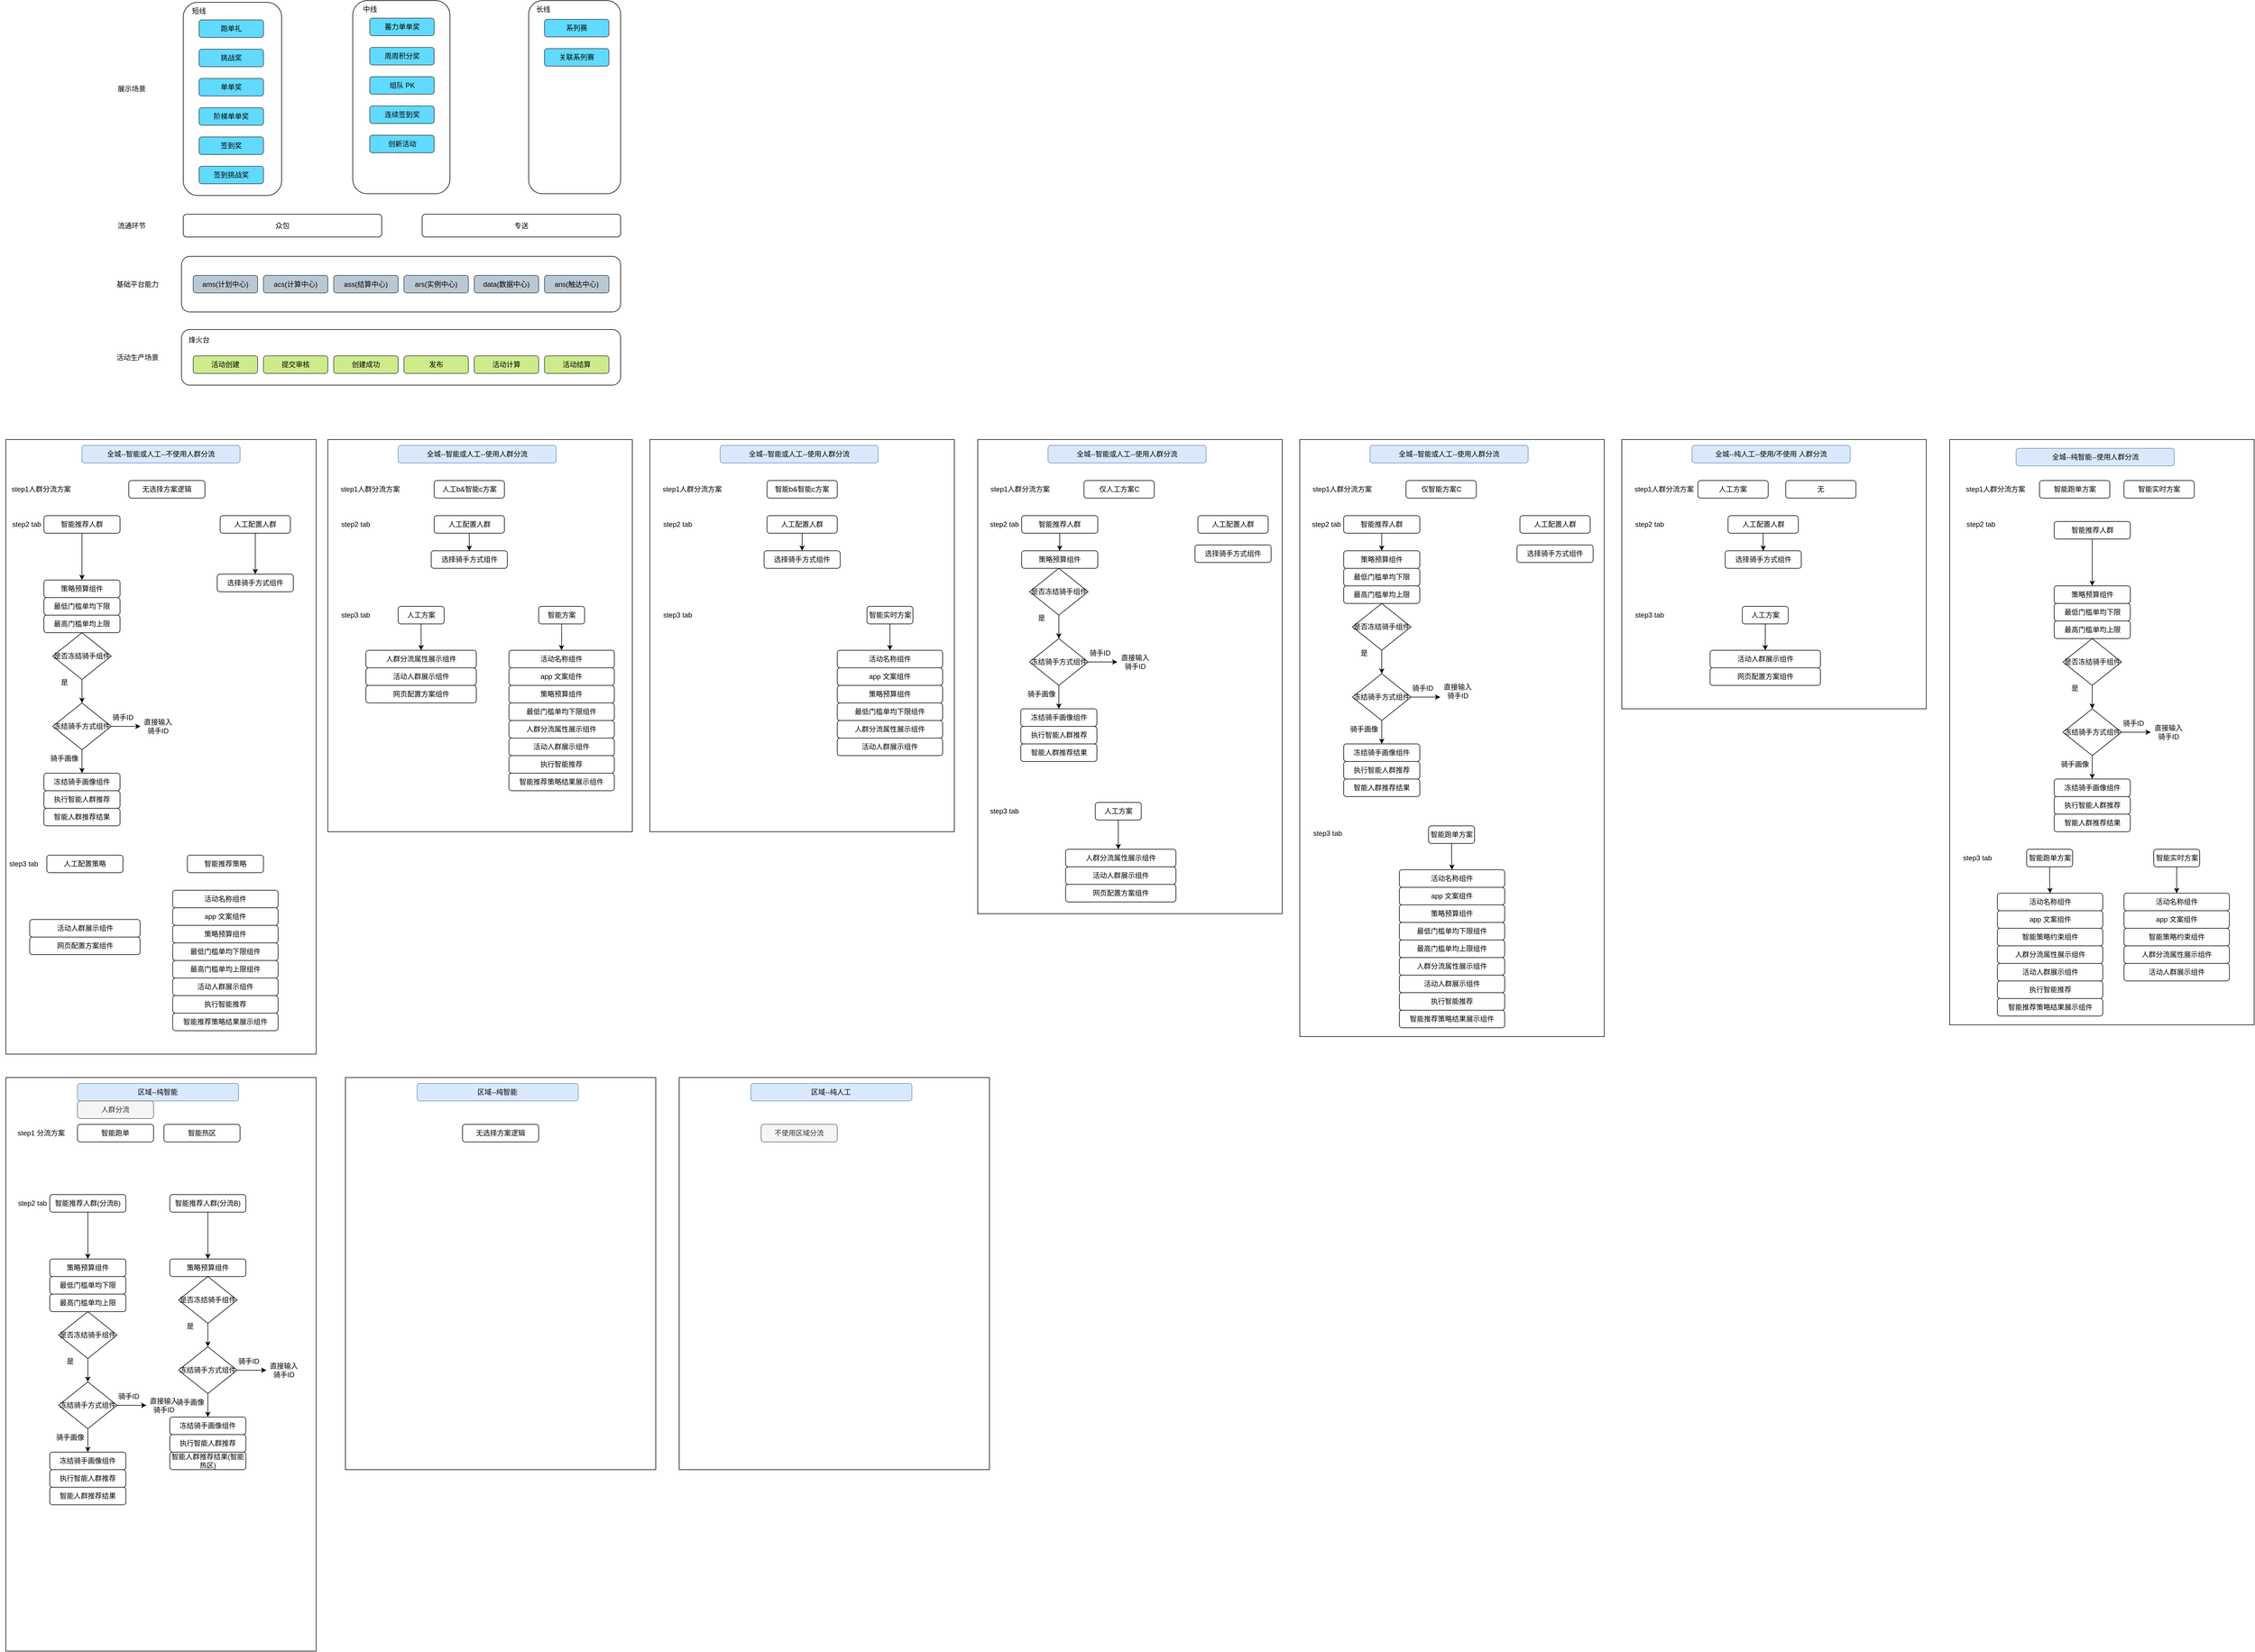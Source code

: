 <mxfile version="23.0.2" type="github">
  <diagram id="8YFWgbgVcO6-vwJ8IvwV" name="第 1 页">
    <mxGraphModel dx="1592" dy="1100" grid="1" gridSize="10" guides="1" tooltips="1" connect="1" arrows="1" fold="1" page="0" pageScale="1" pageWidth="827" pageHeight="1169" math="0" shadow="0">
      <root>
        <mxCell id="0" />
        <mxCell id="1" parent="0" />
        <mxCell id="3CqS7RNdXRY-ojEXQV0p-71" value="" style="group;movable=0;resizable=0;rotatable=0;deletable=0;editable=0;locked=1;connectable=0;" parent="1" vertex="1" connectable="0">
          <mxGeometry x="-70" y="-20" width="870" height="657" as="geometry" />
        </mxCell>
        <mxCell id="nUZS-_edcsPRgrgGCuFx-1" value="" style="rounded=1;whiteSpace=wrap;html=1;" parent="3CqS7RNdXRY-ojEXQV0p-71" vertex="1">
          <mxGeometry x="123" y="3" width="168" height="330" as="geometry" />
        </mxCell>
        <mxCell id="hgzIw1-CkxO_cI2bNOXv-1" value="" style="rounded=1;whiteSpace=wrap;html=1;" parent="3CqS7RNdXRY-ojEXQV0p-71" vertex="1">
          <mxGeometry x="412.5" width="166" height="330" as="geometry" />
        </mxCell>
        <mxCell id="hgzIw1-CkxO_cI2bNOXv-2" value="" style="rounded=1;whiteSpace=wrap;html=1;" parent="3CqS7RNdXRY-ojEXQV0p-71" vertex="1">
          <mxGeometry x="713" width="157" height="330" as="geometry" />
        </mxCell>
        <mxCell id="hgzIw1-CkxO_cI2bNOXv-3" value="短线" style="text;html=1;strokeColor=none;fillColor=none;align=center;verticalAlign=middle;whiteSpace=wrap;rounded=0;" parent="3CqS7RNdXRY-ojEXQV0p-71" vertex="1">
          <mxGeometry x="120" y="3" width="60" height="30" as="geometry" />
        </mxCell>
        <mxCell id="hgzIw1-CkxO_cI2bNOXv-4" value="中线" style="text;html=1;strokeColor=none;fillColor=none;align=center;verticalAlign=middle;whiteSpace=wrap;rounded=0;" parent="3CqS7RNdXRY-ojEXQV0p-71" vertex="1">
          <mxGeometry x="411.5" width="60" height="30" as="geometry" />
        </mxCell>
        <mxCell id="hgzIw1-CkxO_cI2bNOXv-5" value="长线" style="text;html=1;strokeColor=none;fillColor=none;align=center;verticalAlign=middle;whiteSpace=wrap;rounded=0;" parent="3CqS7RNdXRY-ojEXQV0p-71" vertex="1">
          <mxGeometry x="708" width="60" height="30" as="geometry" />
        </mxCell>
        <mxCell id="hgzIw1-CkxO_cI2bNOXv-6" value="展示场景" style="text;html=1;strokeColor=none;fillColor=none;align=center;verticalAlign=middle;whiteSpace=wrap;rounded=0;" parent="3CqS7RNdXRY-ojEXQV0p-71" vertex="1">
          <mxGeometry x="5" y="136" width="60" height="30" as="geometry" />
        </mxCell>
        <mxCell id="hgzIw1-CkxO_cI2bNOXv-7" value="基础平台能力" style="text;html=1;strokeColor=none;fillColor=none;align=center;verticalAlign=middle;whiteSpace=wrap;rounded=0;" parent="3CqS7RNdXRY-ojEXQV0p-71" vertex="1">
          <mxGeometry y="469.5" width="90" height="30" as="geometry" />
        </mxCell>
        <mxCell id="hgzIw1-CkxO_cI2bNOXv-8" value="" style="rounded=1;whiteSpace=wrap;html=1;" parent="3CqS7RNdXRY-ojEXQV0p-71" vertex="1">
          <mxGeometry x="120" y="437" width="750" height="95" as="geometry" />
        </mxCell>
        <mxCell id="hgzIw1-CkxO_cI2bNOXv-12" value="跑单礼" style="rounded=1;whiteSpace=wrap;html=1;fillColor=#61DAFF;strokeColor=#36393d;" parent="3CqS7RNdXRY-ojEXQV0p-71" vertex="1">
          <mxGeometry x="150" y="33" width="110" height="30" as="geometry" />
        </mxCell>
        <mxCell id="hgzIw1-CkxO_cI2bNOXv-13" value="挑战奖" style="rounded=1;whiteSpace=wrap;html=1;fillColor=#61DAFF;strokeColor=#36393d;" parent="3CqS7RNdXRY-ojEXQV0p-71" vertex="1">
          <mxGeometry x="150" y="83" width="110" height="30" as="geometry" />
        </mxCell>
        <mxCell id="hgzIw1-CkxO_cI2bNOXv-14" value="单单奖" style="rounded=1;whiteSpace=wrap;html=1;fillColor=#61DAFF;strokeColor=#36393d;" parent="3CqS7RNdXRY-ojEXQV0p-71" vertex="1">
          <mxGeometry x="150" y="133" width="110" height="30" as="geometry" />
        </mxCell>
        <mxCell id="hgzIw1-CkxO_cI2bNOXv-15" value="阶梯单单奖" style="rounded=1;whiteSpace=wrap;html=1;fillColor=#61DAFF;strokeColor=#36393d;" parent="3CqS7RNdXRY-ojEXQV0p-71" vertex="1">
          <mxGeometry x="150" y="183" width="110" height="30" as="geometry" />
        </mxCell>
        <mxCell id="hgzIw1-CkxO_cI2bNOXv-16" value="签到奖" style="rounded=1;whiteSpace=wrap;html=1;fillColor=#61DAFF;strokeColor=#36393d;" parent="3CqS7RNdXRY-ojEXQV0p-71" vertex="1">
          <mxGeometry x="150" y="233" width="110" height="30" as="geometry" />
        </mxCell>
        <mxCell id="hgzIw1-CkxO_cI2bNOXv-17" value="签到挑战奖" style="rounded=1;whiteSpace=wrap;html=1;fillColor=#61DAFF;strokeColor=#36393d;" parent="3CqS7RNdXRY-ojEXQV0p-71" vertex="1">
          <mxGeometry x="150" y="283" width="110" height="30" as="geometry" />
        </mxCell>
        <mxCell id="hgzIw1-CkxO_cI2bNOXv-20" value="蓄力单单奖" style="rounded=1;whiteSpace=wrap;html=1;fillColor=#61DAFF;strokeColor=#36393d;" parent="3CqS7RNdXRY-ojEXQV0p-71" vertex="1">
          <mxGeometry x="441.5" y="30" width="110" height="30" as="geometry" />
        </mxCell>
        <mxCell id="hgzIw1-CkxO_cI2bNOXv-21" value="周周积分奖" style="rounded=1;whiteSpace=wrap;html=1;fillColor=#61DAFF;strokeColor=#36393d;" parent="3CqS7RNdXRY-ojEXQV0p-71" vertex="1">
          <mxGeometry x="441.5" y="80" width="110" height="30" as="geometry" />
        </mxCell>
        <mxCell id="hgzIw1-CkxO_cI2bNOXv-22" value="组队 PK" style="rounded=1;whiteSpace=wrap;html=1;fillColor=#61DAFF;strokeColor=#36393d;" parent="3CqS7RNdXRY-ojEXQV0p-71" vertex="1">
          <mxGeometry x="441.5" y="130" width="110" height="30" as="geometry" />
        </mxCell>
        <mxCell id="hgzIw1-CkxO_cI2bNOXv-23" value="连续签到奖" style="rounded=1;whiteSpace=wrap;html=1;fillColor=#61DAFF;strokeColor=#36393d;" parent="3CqS7RNdXRY-ojEXQV0p-71" vertex="1">
          <mxGeometry x="441.5" y="180" width="110" height="30" as="geometry" />
        </mxCell>
        <mxCell id="hgzIw1-CkxO_cI2bNOXv-24" value="创新活动" style="rounded=1;whiteSpace=wrap;html=1;fillColor=#61DAFF;strokeColor=#36393d;" parent="3CqS7RNdXRY-ojEXQV0p-71" vertex="1">
          <mxGeometry x="441.5" y="230" width="110" height="30" as="geometry" />
        </mxCell>
        <mxCell id="hgzIw1-CkxO_cI2bNOXv-26" value="系列赛" style="rounded=1;whiteSpace=wrap;html=1;fillColor=#61DAFF;strokeColor=#36393d;" parent="3CqS7RNdXRY-ojEXQV0p-71" vertex="1">
          <mxGeometry x="740" y="32" width="110" height="30" as="geometry" />
        </mxCell>
        <mxCell id="hgzIw1-CkxO_cI2bNOXv-27" value="关联系列赛" style="rounded=1;whiteSpace=wrap;html=1;fillColor=#61DAFF;strokeColor=#36393d;" parent="3CqS7RNdXRY-ojEXQV0p-71" vertex="1">
          <mxGeometry x="740" y="82" width="110" height="30" as="geometry" />
        </mxCell>
        <mxCell id="hgzIw1-CkxO_cI2bNOXv-28" value="活动生产场景" style="text;html=1;strokeColor=none;fillColor=none;align=center;verticalAlign=middle;whiteSpace=wrap;rounded=0;" parent="3CqS7RNdXRY-ojEXQV0p-71" vertex="1">
          <mxGeometry y="594.5" width="90" height="30" as="geometry" />
        </mxCell>
        <mxCell id="hgzIw1-CkxO_cI2bNOXv-29" value="" style="rounded=1;whiteSpace=wrap;html=1;" parent="3CqS7RNdXRY-ojEXQV0p-71" vertex="1">
          <mxGeometry x="120" y="562" width="750" height="95" as="geometry" />
        </mxCell>
        <mxCell id="hgzIw1-CkxO_cI2bNOXv-30" value="烽火台" style="text;html=1;strokeColor=none;fillColor=none;align=center;verticalAlign=middle;whiteSpace=wrap;rounded=0;" parent="3CqS7RNdXRY-ojEXQV0p-71" vertex="1">
          <mxGeometry x="120" y="564.5" width="60" height="30" as="geometry" />
        </mxCell>
        <mxCell id="hgzIw1-CkxO_cI2bNOXv-31" value="ams(计划中心)" style="rounded=1;whiteSpace=wrap;html=1;fillColor=#bac8d3;strokeColor=#23445d;" parent="3CqS7RNdXRY-ojEXQV0p-71" vertex="1">
          <mxGeometry x="140" y="469.5" width="110" height="30" as="geometry" />
        </mxCell>
        <mxCell id="hgzIw1-CkxO_cI2bNOXv-32" value="acs(计算中心)" style="rounded=1;whiteSpace=wrap;html=1;fillColor=#bac8d3;strokeColor=#23445d;" parent="3CqS7RNdXRY-ojEXQV0p-71" vertex="1">
          <mxGeometry x="260" y="469.5" width="110" height="30" as="geometry" />
        </mxCell>
        <mxCell id="hgzIw1-CkxO_cI2bNOXv-33" value="ass(结算中心)" style="rounded=1;whiteSpace=wrap;html=1;fillColor=#bac8d3;strokeColor=#23445d;" parent="3CqS7RNdXRY-ojEXQV0p-71" vertex="1">
          <mxGeometry x="380" y="469.5" width="110" height="30" as="geometry" />
        </mxCell>
        <mxCell id="hgzIw1-CkxO_cI2bNOXv-34" value="ars(实例中心)" style="rounded=1;whiteSpace=wrap;html=1;fillColor=#bac8d3;strokeColor=#23445d;" parent="3CqS7RNdXRY-ojEXQV0p-71" vertex="1">
          <mxGeometry x="500" y="469.5" width="110" height="30" as="geometry" />
        </mxCell>
        <mxCell id="hgzIw1-CkxO_cI2bNOXv-35" value="data(数据中心)" style="rounded=1;whiteSpace=wrap;html=1;fillColor=#bac8d3;strokeColor=#23445d;" parent="3CqS7RNdXRY-ojEXQV0p-71" vertex="1">
          <mxGeometry x="620" y="469.5" width="110" height="30" as="geometry" />
        </mxCell>
        <mxCell id="hgzIw1-CkxO_cI2bNOXv-36" value="ans(触达中心)" style="rounded=1;whiteSpace=wrap;html=1;fillColor=#bac8d3;strokeColor=#23445d;" parent="3CqS7RNdXRY-ojEXQV0p-71" vertex="1">
          <mxGeometry x="740" y="469.5" width="110" height="30" as="geometry" />
        </mxCell>
        <mxCell id="hgzIw1-CkxO_cI2bNOXv-37" value="活动创建" style="rounded=1;whiteSpace=wrap;html=1;fillColor=#cdeb8b;strokeColor=#36393d;" parent="3CqS7RNdXRY-ojEXQV0p-71" vertex="1">
          <mxGeometry x="140" y="607" width="110" height="30" as="geometry" />
        </mxCell>
        <mxCell id="hgzIw1-CkxO_cI2bNOXv-38" value="提交审核" style="rounded=1;whiteSpace=wrap;html=1;fillColor=#cdeb8b;strokeColor=#36393d;" parent="3CqS7RNdXRY-ojEXQV0p-71" vertex="1">
          <mxGeometry x="260" y="607" width="110" height="30" as="geometry" />
        </mxCell>
        <mxCell id="hgzIw1-CkxO_cI2bNOXv-39" value="创建成功" style="rounded=1;whiteSpace=wrap;html=1;fillColor=#cdeb8b;strokeColor=#36393d;" parent="3CqS7RNdXRY-ojEXQV0p-71" vertex="1">
          <mxGeometry x="380" y="607" width="110" height="30" as="geometry" />
        </mxCell>
        <mxCell id="hgzIw1-CkxO_cI2bNOXv-40" value="发布" style="rounded=1;whiteSpace=wrap;html=1;fillColor=#cdeb8b;strokeColor=#36393d;" parent="3CqS7RNdXRY-ojEXQV0p-71" vertex="1">
          <mxGeometry x="500" y="607" width="110" height="30" as="geometry" />
        </mxCell>
        <mxCell id="hgzIw1-CkxO_cI2bNOXv-41" value="活动计算" style="rounded=1;whiteSpace=wrap;html=1;fillColor=#cdeb8b;strokeColor=#36393d;" parent="3CqS7RNdXRY-ojEXQV0p-71" vertex="1">
          <mxGeometry x="620" y="607" width="110" height="30" as="geometry" />
        </mxCell>
        <mxCell id="hgzIw1-CkxO_cI2bNOXv-43" value="活动结算" style="rounded=1;whiteSpace=wrap;html=1;fillColor=#cdeb8b;strokeColor=#36393d;" parent="3CqS7RNdXRY-ojEXQV0p-71" vertex="1">
          <mxGeometry x="740" y="607" width="110" height="30" as="geometry" />
        </mxCell>
        <mxCell id="hgzIw1-CkxO_cI2bNOXv-46" value="流通环节" style="text;html=1;strokeColor=none;fillColor=none;align=center;verticalAlign=middle;whiteSpace=wrap;rounded=0;" parent="3CqS7RNdXRY-ojEXQV0p-71" vertex="1">
          <mxGeometry x="5" y="369.5" width="60" height="30" as="geometry" />
        </mxCell>
        <mxCell id="hgzIw1-CkxO_cI2bNOXv-48" value="专送" style="rounded=1;whiteSpace=wrap;html=1;" parent="3CqS7RNdXRY-ojEXQV0p-71" vertex="1">
          <mxGeometry x="531" y="365" width="339" height="39" as="geometry" />
        </mxCell>
        <mxCell id="hgzIw1-CkxO_cI2bNOXv-49" value="众包" style="rounded=1;whiteSpace=wrap;html=1;" parent="3CqS7RNdXRY-ojEXQV0p-71" vertex="1">
          <mxGeometry x="123" y="365" width="339" height="39" as="geometry" />
        </mxCell>
        <mxCell id="3CqS7RNdXRY-ojEXQV0p-303" value="" style="group" parent="1" vertex="1" connectable="0">
          <mxGeometry x="2510" y="730" width="520" height="460" as="geometry" />
        </mxCell>
        <mxCell id="3CqS7RNdXRY-ojEXQV0p-228" value="" style="rounded=0;whiteSpace=wrap;html=1;" parent="3CqS7RNdXRY-ojEXQV0p-303" vertex="1">
          <mxGeometry width="520" height="460" as="geometry" />
        </mxCell>
        <mxCell id="3CqS7RNdXRY-ojEXQV0p-229" value="全城--纯人工--使用/不使用 人群分流" style="rounded=1;whiteSpace=wrap;html=1;fillColor=#dae8fc;strokeColor=#6c8ebf;" parent="3CqS7RNdXRY-ojEXQV0p-303" vertex="1">
          <mxGeometry x="120" y="10" width="270" height="30" as="geometry" />
        </mxCell>
        <mxCell id="3CqS7RNdXRY-ojEXQV0p-230" value="无" style="rounded=1;whiteSpace=wrap;html=1;" parent="3CqS7RNdXRY-ojEXQV0p-303" vertex="1">
          <mxGeometry x="280" y="70" width="120" height="30" as="geometry" />
        </mxCell>
        <mxCell id="3CqS7RNdXRY-ojEXQV0p-231" value="step1人群分流方案" style="text;html=1;align=center;verticalAlign=middle;resizable=0;points=[];autosize=1;strokeColor=none;fillColor=none;" parent="3CqS7RNdXRY-ojEXQV0p-303" vertex="1">
          <mxGeometry x="11.5" y="70" width="120" height="30" as="geometry" />
        </mxCell>
        <mxCell id="3CqS7RNdXRY-ojEXQV0p-233" value="人工配置人群" style="rounded=1;whiteSpace=wrap;html=1;" parent="3CqS7RNdXRY-ojEXQV0p-303" vertex="1">
          <mxGeometry x="181.5" y="130" width="120" height="30" as="geometry" />
        </mxCell>
        <mxCell id="3CqS7RNdXRY-ojEXQV0p-234" value="step2 tab" style="text;html=1;align=center;verticalAlign=middle;resizable=0;points=[];autosize=1;strokeColor=none;fillColor=none;" parent="3CqS7RNdXRY-ojEXQV0p-303" vertex="1">
          <mxGeometry x="11.5" y="130" width="70" height="30" as="geometry" />
        </mxCell>
        <mxCell id="3CqS7RNdXRY-ojEXQV0p-235" value="选择骑手方式组件" style="rounded=1;whiteSpace=wrap;html=1;" parent="3CqS7RNdXRY-ojEXQV0p-303" vertex="1">
          <mxGeometry x="176.5" y="190" width="130" height="30" as="geometry" />
        </mxCell>
        <mxCell id="3CqS7RNdXRY-ojEXQV0p-232" value="" style="edgeStyle=orthogonalEdgeStyle;rounded=0;orthogonalLoop=1;jettySize=auto;html=1;" parent="3CqS7RNdXRY-ojEXQV0p-303" source="3CqS7RNdXRY-ojEXQV0p-233" target="3CqS7RNdXRY-ojEXQV0p-235" edge="1">
          <mxGeometry relative="1" as="geometry" />
        </mxCell>
        <mxCell id="3CqS7RNdXRY-ojEXQV0p-236" value="step3 tab" style="text;html=1;align=center;verticalAlign=middle;resizable=0;points=[];autosize=1;strokeColor=none;fillColor=none;" parent="3CqS7RNdXRY-ojEXQV0p-303" vertex="1">
          <mxGeometry x="11.5" y="285" width="70" height="30" as="geometry" />
        </mxCell>
        <mxCell id="3CqS7RNdXRY-ojEXQV0p-237" value="" style="edgeStyle=orthogonalEdgeStyle;rounded=0;orthogonalLoop=1;jettySize=auto;html=1;entryX=0.5;entryY=0;entryDx=0;entryDy=0;" parent="3CqS7RNdXRY-ojEXQV0p-303" source="3CqS7RNdXRY-ojEXQV0p-238" edge="1">
          <mxGeometry relative="1" as="geometry">
            <mxPoint x="245" y="360" as="targetPoint" />
          </mxGeometry>
        </mxCell>
        <mxCell id="3CqS7RNdXRY-ojEXQV0p-238" value="人工方案" style="rounded=1;whiteSpace=wrap;html=1;" parent="3CqS7RNdXRY-ojEXQV0p-303" vertex="1">
          <mxGeometry x="205.75" y="285" width="78.5" height="30" as="geometry" />
        </mxCell>
        <mxCell id="3CqS7RNdXRY-ojEXQV0p-257" value="" style="group" parent="3CqS7RNdXRY-ojEXQV0p-303" vertex="1" connectable="0">
          <mxGeometry x="150.75" y="360" width="188.5" height="60" as="geometry" />
        </mxCell>
        <mxCell id="3CqS7RNdXRY-ojEXQV0p-252" value="活动人群展示组件" style="rounded=1;whiteSpace=wrap;html=1;" parent="3CqS7RNdXRY-ojEXQV0p-257" vertex="1">
          <mxGeometry width="188.5" height="30" as="geometry" />
        </mxCell>
        <mxCell id="3CqS7RNdXRY-ojEXQV0p-253" value="网页配置方案组件" style="rounded=1;whiteSpace=wrap;html=1;" parent="3CqS7RNdXRY-ojEXQV0p-257" vertex="1">
          <mxGeometry y="30" width="188.5" height="30" as="geometry" />
        </mxCell>
        <mxCell id="3CqS7RNdXRY-ojEXQV0p-258" value="人工方案" style="rounded=1;whiteSpace=wrap;html=1;" parent="3CqS7RNdXRY-ojEXQV0p-303" vertex="1">
          <mxGeometry x="130" y="70" width="120" height="30" as="geometry" />
        </mxCell>
        <mxCell id="3CqS7RNdXRY-ojEXQV0p-304" value="" style="group" parent="1" vertex="1" connectable="0">
          <mxGeometry x="1960" y="730" width="520" height="1687.5" as="geometry" />
        </mxCell>
        <mxCell id="3CqS7RNdXRY-ojEXQV0p-181" value="" style="rounded=0;whiteSpace=wrap;html=1;" parent="3CqS7RNdXRY-ojEXQV0p-304" vertex="1">
          <mxGeometry width="520" height="1020" as="geometry" />
        </mxCell>
        <mxCell id="3CqS7RNdXRY-ojEXQV0p-182" value="全城--智能或人工--使用人群分流" style="rounded=1;whiteSpace=wrap;html=1;fillColor=#dae8fc;strokeColor=#6c8ebf;" parent="3CqS7RNdXRY-ojEXQV0p-304" vertex="1">
          <mxGeometry x="120" y="10" width="270" height="30" as="geometry" />
        </mxCell>
        <mxCell id="3CqS7RNdXRY-ojEXQV0p-183" value="仅智能方案C" style="rounded=1;whiteSpace=wrap;html=1;" parent="3CqS7RNdXRY-ojEXQV0p-304" vertex="1">
          <mxGeometry x="181.5" y="70" width="120" height="30" as="geometry" />
        </mxCell>
        <mxCell id="3CqS7RNdXRY-ojEXQV0p-184" value="step1人群分流方案" style="text;html=1;align=center;verticalAlign=middle;resizable=0;points=[];autosize=1;strokeColor=none;fillColor=none;" parent="3CqS7RNdXRY-ojEXQV0p-304" vertex="1">
          <mxGeometry x="11.5" y="70" width="120" height="30" as="geometry" />
        </mxCell>
        <mxCell id="3CqS7RNdXRY-ojEXQV0p-185" value="选择骑手方式组件" style="rounded=1;whiteSpace=wrap;html=1;" parent="3CqS7RNdXRY-ojEXQV0p-304" vertex="1">
          <mxGeometry x="371" y="180" width="130" height="30" as="geometry" />
        </mxCell>
        <mxCell id="3CqS7RNdXRY-ojEXQV0p-187" value="智能推荐人群" style="rounded=1;whiteSpace=wrap;html=1;" parent="3CqS7RNdXRY-ojEXQV0p-304" vertex="1">
          <mxGeometry x="75" y="130" width="130" height="30" as="geometry" />
        </mxCell>
        <mxCell id="3CqS7RNdXRY-ojEXQV0p-188" value="人工配置人群" style="rounded=1;whiteSpace=wrap;html=1;" parent="3CqS7RNdXRY-ojEXQV0p-304" vertex="1">
          <mxGeometry x="376" y="130" width="120" height="30" as="geometry" />
        </mxCell>
        <mxCell id="3CqS7RNdXRY-ojEXQV0p-189" value="step2 tab" style="text;html=1;align=center;verticalAlign=middle;resizable=0;points=[];autosize=1;strokeColor=none;fillColor=none;" parent="3CqS7RNdXRY-ojEXQV0p-304" vertex="1">
          <mxGeometry x="10" y="130" width="70" height="30" as="geometry" />
        </mxCell>
        <mxCell id="3CqS7RNdXRY-ojEXQV0p-213" value="" style="group" parent="3CqS7RNdXRY-ojEXQV0p-304" vertex="1" connectable="0">
          <mxGeometry x="75" y="190" width="225" height="420" as="geometry" />
        </mxCell>
        <mxCell id="3CqS7RNdXRY-ojEXQV0p-211" value="最低门槛单均下限" style="rounded=1;whiteSpace=wrap;html=1;" parent="3CqS7RNdXRY-ojEXQV0p-213" vertex="1">
          <mxGeometry y="30" width="130" height="30" as="geometry" />
        </mxCell>
        <mxCell id="3CqS7RNdXRY-ojEXQV0p-212" value="最高门槛单均上限" style="rounded=1;whiteSpace=wrap;html=1;" parent="3CqS7RNdXRY-ojEXQV0p-213" vertex="1">
          <mxGeometry y="60" width="130" height="30" as="geometry" />
        </mxCell>
        <mxCell id="3CqS7RNdXRY-ojEXQV0p-193" value="策略预算组件" style="rounded=1;whiteSpace=wrap;html=1;" parent="3CqS7RNdXRY-ojEXQV0p-213" vertex="1">
          <mxGeometry width="130" height="30" as="geometry" />
        </mxCell>
        <mxCell id="3CqS7RNdXRY-ojEXQV0p-194" value="是否冻结骑手组件" style="rhombus;whiteSpace=wrap;html=1;" parent="3CqS7RNdXRY-ojEXQV0p-213" vertex="1">
          <mxGeometry x="15" y="90" width="100" height="80" as="geometry" />
        </mxCell>
        <mxCell id="3CqS7RNdXRY-ojEXQV0p-195" value="冻结骑手方式组件" style="rhombus;whiteSpace=wrap;html=1;" parent="3CqS7RNdXRY-ojEXQV0p-213" vertex="1">
          <mxGeometry x="15" y="210" width="100" height="80" as="geometry" />
        </mxCell>
        <mxCell id="3CqS7RNdXRY-ojEXQV0p-196" value="" style="edgeStyle=orthogonalEdgeStyle;rounded=0;orthogonalLoop=1;jettySize=auto;html=1;" parent="3CqS7RNdXRY-ojEXQV0p-213" source="3CqS7RNdXRY-ojEXQV0p-194" target="3CqS7RNdXRY-ojEXQV0p-195" edge="1">
          <mxGeometry relative="1" as="geometry" />
        </mxCell>
        <mxCell id="3CqS7RNdXRY-ojEXQV0p-197" value="是" style="text;html=1;strokeColor=none;fillColor=none;align=center;verticalAlign=middle;whiteSpace=wrap;rounded=0;" parent="3CqS7RNdXRY-ojEXQV0p-213" vertex="1">
          <mxGeometry x="5" y="160" width="60" height="30" as="geometry" />
        </mxCell>
        <mxCell id="3CqS7RNdXRY-ojEXQV0p-198" value="冻结骑手画像组件" style="rounded=1;whiteSpace=wrap;html=1;" parent="3CqS7RNdXRY-ojEXQV0p-213" vertex="1">
          <mxGeometry y="330" width="130" height="30" as="geometry" />
        </mxCell>
        <mxCell id="3CqS7RNdXRY-ojEXQV0p-199" style="edgeStyle=orthogonalEdgeStyle;rounded=0;orthogonalLoop=1;jettySize=auto;html=1;exitX=0.5;exitY=1;exitDx=0;exitDy=0;" parent="3CqS7RNdXRY-ojEXQV0p-213" source="3CqS7RNdXRY-ojEXQV0p-195" target="3CqS7RNdXRY-ojEXQV0p-198" edge="1">
          <mxGeometry relative="1" as="geometry" />
        </mxCell>
        <mxCell id="3CqS7RNdXRY-ojEXQV0p-200" value="骑手画像" style="text;html=1;strokeColor=none;fillColor=none;align=center;verticalAlign=middle;whiteSpace=wrap;rounded=0;" parent="3CqS7RNdXRY-ojEXQV0p-213" vertex="1">
          <mxGeometry x="5" y="290" width="60" height="30" as="geometry" />
        </mxCell>
        <mxCell id="3CqS7RNdXRY-ojEXQV0p-201" value="直接输入骑手ID" style="text;html=1;strokeColor=none;fillColor=none;align=center;verticalAlign=middle;whiteSpace=wrap;rounded=0;" parent="3CqS7RNdXRY-ojEXQV0p-213" vertex="1">
          <mxGeometry x="165" y="225" width="60" height="30" as="geometry" />
        </mxCell>
        <mxCell id="3CqS7RNdXRY-ojEXQV0p-202" style="edgeStyle=orthogonalEdgeStyle;rounded=0;orthogonalLoop=1;jettySize=auto;html=1;exitX=1;exitY=0.5;exitDx=0;exitDy=0;entryX=0;entryY=0.5;entryDx=0;entryDy=0;" parent="3CqS7RNdXRY-ojEXQV0p-213" source="3CqS7RNdXRY-ojEXQV0p-195" edge="1">
          <mxGeometry relative="1" as="geometry">
            <mxPoint x="165" y="250" as="targetPoint" />
          </mxGeometry>
        </mxCell>
        <mxCell id="3CqS7RNdXRY-ojEXQV0p-203" value="骑手ID" style="text;html=1;strokeColor=none;fillColor=none;align=center;verticalAlign=middle;whiteSpace=wrap;rounded=0;" parent="3CqS7RNdXRY-ojEXQV0p-213" vertex="1">
          <mxGeometry x="105" y="220" width="60" height="30" as="geometry" />
        </mxCell>
        <mxCell id="3CqS7RNdXRY-ojEXQV0p-204" value="执行智能人群推荐" style="rounded=1;whiteSpace=wrap;html=1;" parent="3CqS7RNdXRY-ojEXQV0p-213" vertex="1">
          <mxGeometry y="360" width="130" height="30" as="geometry" />
        </mxCell>
        <mxCell id="3CqS7RNdXRY-ojEXQV0p-205" value="智能人群推荐结果" style="rounded=1;whiteSpace=wrap;html=1;" parent="3CqS7RNdXRY-ojEXQV0p-213" vertex="1">
          <mxGeometry y="390" width="130" height="30" as="geometry" />
        </mxCell>
        <mxCell id="3CqS7RNdXRY-ojEXQV0p-186" value="" style="edgeStyle=orthogonalEdgeStyle;rounded=0;orthogonalLoop=1;jettySize=auto;html=1;entryX=0.5;entryY=0;entryDx=0;entryDy=0;" parent="3CqS7RNdXRY-ojEXQV0p-304" source="3CqS7RNdXRY-ojEXQV0p-187" target="3CqS7RNdXRY-ojEXQV0p-193" edge="1">
          <mxGeometry relative="1" as="geometry" />
        </mxCell>
        <mxCell id="3CqS7RNdXRY-ojEXQV0p-214" value="step3 tab" style="text;html=1;align=center;verticalAlign=middle;resizable=0;points=[];autosize=1;strokeColor=none;fillColor=none;" parent="3CqS7RNdXRY-ojEXQV0p-304" vertex="1">
          <mxGeometry x="11.5" y="657.5" width="70" height="30" as="geometry" />
        </mxCell>
        <mxCell id="3CqS7RNdXRY-ojEXQV0p-216" value="智能跑单方案" style="rounded=1;whiteSpace=wrap;html=1;" parent="3CqS7RNdXRY-ojEXQV0p-304" vertex="1">
          <mxGeometry x="220" y="660" width="78.5" height="30" as="geometry" />
        </mxCell>
        <mxCell id="3CqS7RNdXRY-ojEXQV0p-227" value="" style="group" parent="3CqS7RNdXRY-ojEXQV0p-304" vertex="1" connectable="0">
          <mxGeometry x="170" y="735" width="180" height="270" as="geometry" />
        </mxCell>
        <mxCell id="3CqS7RNdXRY-ojEXQV0p-226" value="最高门槛单均上限组件" style="rounded=1;whiteSpace=wrap;html=1;" parent="3CqS7RNdXRY-ojEXQV0p-227" vertex="1">
          <mxGeometry y="120" width="180" height="30" as="geometry" />
        </mxCell>
        <mxCell id="3CqS7RNdXRY-ojEXQV0p-218" value="活动名称组件" style="rounded=1;whiteSpace=wrap;html=1;" parent="3CqS7RNdXRY-ojEXQV0p-227" vertex="1">
          <mxGeometry width="180" height="30" as="geometry" />
        </mxCell>
        <mxCell id="3CqS7RNdXRY-ojEXQV0p-219" value="app 文案组件" style="rounded=1;whiteSpace=wrap;html=1;" parent="3CqS7RNdXRY-ojEXQV0p-227" vertex="1">
          <mxGeometry y="30" width="180" height="30" as="geometry" />
        </mxCell>
        <mxCell id="3CqS7RNdXRY-ojEXQV0p-220" value="策略预算组件" style="rounded=1;whiteSpace=wrap;html=1;" parent="3CqS7RNdXRY-ojEXQV0p-227" vertex="1">
          <mxGeometry y="60" width="180" height="30" as="geometry" />
        </mxCell>
        <mxCell id="3CqS7RNdXRY-ojEXQV0p-221" value="最低门槛单均下限组件" style="rounded=1;whiteSpace=wrap;html=1;" parent="3CqS7RNdXRY-ojEXQV0p-227" vertex="1">
          <mxGeometry y="90" width="180" height="30" as="geometry" />
        </mxCell>
        <mxCell id="3CqS7RNdXRY-ojEXQV0p-222" value="人群分流属性展示组件" style="rounded=1;whiteSpace=wrap;html=1;" parent="3CqS7RNdXRY-ojEXQV0p-227" vertex="1">
          <mxGeometry y="150" width="180" height="30" as="geometry" />
        </mxCell>
        <mxCell id="3CqS7RNdXRY-ojEXQV0p-223" value="活动人群展示组件" style="rounded=1;whiteSpace=wrap;html=1;" parent="3CqS7RNdXRY-ojEXQV0p-227" vertex="1">
          <mxGeometry y="180" width="180" height="30" as="geometry" />
        </mxCell>
        <mxCell id="3CqS7RNdXRY-ojEXQV0p-224" value="执行智能推荐" style="rounded=1;whiteSpace=wrap;html=1;" parent="3CqS7RNdXRY-ojEXQV0p-227" vertex="1">
          <mxGeometry y="210" width="180" height="30" as="geometry" />
        </mxCell>
        <mxCell id="3CqS7RNdXRY-ojEXQV0p-225" value="智能推荐策略结果展示组件" style="rounded=1;whiteSpace=wrap;html=1;" parent="3CqS7RNdXRY-ojEXQV0p-227" vertex="1">
          <mxGeometry y="240" width="180" height="30" as="geometry" />
        </mxCell>
        <mxCell id="3CqS7RNdXRY-ojEXQV0p-215" value="" style="edgeStyle=orthogonalEdgeStyle;rounded=0;orthogonalLoop=1;jettySize=auto;html=1;entryX=0.5;entryY=0;entryDx=0;entryDy=0;" parent="3CqS7RNdXRY-ojEXQV0p-304" source="3CqS7RNdXRY-ojEXQV0p-216" target="3CqS7RNdXRY-ojEXQV0p-218" edge="1">
          <mxGeometry relative="1" as="geometry">
            <mxPoint x="270" y="735" as="targetPoint" />
          </mxGeometry>
        </mxCell>
        <mxCell id="3CqS7RNdXRY-ojEXQV0p-305" value="" style="group" parent="1" vertex="1" connectable="0">
          <mxGeometry x="1410" y="730" width="520" height="810" as="geometry" />
        </mxCell>
        <mxCell id="3CqS7RNdXRY-ojEXQV0p-122" value="" style="rounded=0;whiteSpace=wrap;html=1;" parent="3CqS7RNdXRY-ojEXQV0p-305" vertex="1">
          <mxGeometry width="520" height="810" as="geometry" />
        </mxCell>
        <mxCell id="3CqS7RNdXRY-ojEXQV0p-123" value="全城--智能或人工--使用人群分流" style="rounded=1;whiteSpace=wrap;html=1;fillColor=#dae8fc;strokeColor=#6c8ebf;" parent="3CqS7RNdXRY-ojEXQV0p-305" vertex="1">
          <mxGeometry x="120" y="10" width="270" height="30" as="geometry" />
        </mxCell>
        <mxCell id="3CqS7RNdXRY-ojEXQV0p-124" value="仅人工方案C" style="rounded=1;whiteSpace=wrap;html=1;" parent="3CqS7RNdXRY-ojEXQV0p-305" vertex="1">
          <mxGeometry x="181.5" y="70" width="120" height="30" as="geometry" />
        </mxCell>
        <mxCell id="3CqS7RNdXRY-ojEXQV0p-125" value="step1人群分流方案" style="text;html=1;align=center;verticalAlign=middle;resizable=0;points=[];autosize=1;strokeColor=none;fillColor=none;" parent="3CqS7RNdXRY-ojEXQV0p-305" vertex="1">
          <mxGeometry x="11.5" y="70" width="120" height="30" as="geometry" />
        </mxCell>
        <mxCell id="3CqS7RNdXRY-ojEXQV0p-128" value="选择骑手方式组件" style="rounded=1;whiteSpace=wrap;html=1;" parent="3CqS7RNdXRY-ojEXQV0p-305" vertex="1">
          <mxGeometry x="371" y="180" width="130" height="30" as="geometry" />
        </mxCell>
        <mxCell id="3CqS7RNdXRY-ojEXQV0p-146" value="智能推荐人群" style="rounded=1;whiteSpace=wrap;html=1;" parent="3CqS7RNdXRY-ojEXQV0p-305" vertex="1">
          <mxGeometry x="75" y="130" width="130" height="30" as="geometry" />
        </mxCell>
        <mxCell id="3CqS7RNdXRY-ojEXQV0p-147" value="人工配置人群" style="rounded=1;whiteSpace=wrap;html=1;" parent="3CqS7RNdXRY-ojEXQV0p-305" vertex="1">
          <mxGeometry x="376" y="130" width="120" height="30" as="geometry" />
        </mxCell>
        <mxCell id="3CqS7RNdXRY-ojEXQV0p-148" value="step2 tab" style="text;html=1;align=center;verticalAlign=middle;resizable=0;points=[];autosize=1;strokeColor=none;fillColor=none;" parent="3CqS7RNdXRY-ojEXQV0p-305" vertex="1">
          <mxGeometry x="10" y="130" width="70" height="30" as="geometry" />
        </mxCell>
        <mxCell id="3CqS7RNdXRY-ojEXQV0p-174" value="" style="group" parent="3CqS7RNdXRY-ojEXQV0p-305" vertex="1" connectable="0">
          <mxGeometry x="10" y="190" width="288.5" height="460" as="geometry" />
        </mxCell>
        <mxCell id="3CqS7RNdXRY-ojEXQV0p-129" value="step3 tab" style="text;html=1;align=center;verticalAlign=middle;resizable=0;points=[];autosize=1;strokeColor=none;fillColor=none;" parent="3CqS7RNdXRY-ojEXQV0p-174" vertex="1">
          <mxGeometry y="430" width="70" height="30" as="geometry" />
        </mxCell>
        <mxCell id="3CqS7RNdXRY-ojEXQV0p-130" value="人工方案" style="rounded=1;whiteSpace=wrap;html=1;" parent="3CqS7RNdXRY-ojEXQV0p-174" vertex="1">
          <mxGeometry x="190.75" y="430" width="78.5" height="30" as="geometry" />
        </mxCell>
        <mxCell id="3CqS7RNdXRY-ojEXQV0p-149" value="策略预算组件" style="rounded=1;whiteSpace=wrap;html=1;" parent="3CqS7RNdXRY-ojEXQV0p-174" vertex="1">
          <mxGeometry x="65" width="130" height="30" as="geometry" />
        </mxCell>
        <mxCell id="3CqS7RNdXRY-ojEXQV0p-153" value="是否冻结骑手组件" style="rhombus;whiteSpace=wrap;html=1;" parent="3CqS7RNdXRY-ojEXQV0p-174" vertex="1">
          <mxGeometry x="78.5" y="30" width="100" height="80" as="geometry" />
        </mxCell>
        <mxCell id="3CqS7RNdXRY-ojEXQV0p-156" value="冻结骑手方式组件" style="rhombus;whiteSpace=wrap;html=1;" parent="3CqS7RNdXRY-ojEXQV0p-174" vertex="1">
          <mxGeometry x="78.5" y="150" width="100" height="80" as="geometry" />
        </mxCell>
        <mxCell id="3CqS7RNdXRY-ojEXQV0p-152" value="" style="edgeStyle=orthogonalEdgeStyle;rounded=0;orthogonalLoop=1;jettySize=auto;html=1;" parent="3CqS7RNdXRY-ojEXQV0p-174" source="3CqS7RNdXRY-ojEXQV0p-153" target="3CqS7RNdXRY-ojEXQV0p-156" edge="1">
          <mxGeometry relative="1" as="geometry" />
        </mxCell>
        <mxCell id="3CqS7RNdXRY-ojEXQV0p-157" value="是" style="text;html=1;strokeColor=none;fillColor=none;align=center;verticalAlign=middle;whiteSpace=wrap;rounded=0;" parent="3CqS7RNdXRY-ojEXQV0p-174" vertex="1">
          <mxGeometry x="68.5" y="100" width="60" height="30" as="geometry" />
        </mxCell>
        <mxCell id="3CqS7RNdXRY-ojEXQV0p-158" value="冻结骑手画像组件" style="rounded=1;whiteSpace=wrap;html=1;" parent="3CqS7RNdXRY-ojEXQV0p-174" vertex="1">
          <mxGeometry x="63.5" y="270" width="130" height="30" as="geometry" />
        </mxCell>
        <mxCell id="3CqS7RNdXRY-ojEXQV0p-154" style="edgeStyle=orthogonalEdgeStyle;rounded=0;orthogonalLoop=1;jettySize=auto;html=1;exitX=0.5;exitY=1;exitDx=0;exitDy=0;" parent="3CqS7RNdXRY-ojEXQV0p-174" source="3CqS7RNdXRY-ojEXQV0p-156" target="3CqS7RNdXRY-ojEXQV0p-158" edge="1">
          <mxGeometry relative="1" as="geometry" />
        </mxCell>
        <mxCell id="3CqS7RNdXRY-ojEXQV0p-159" value="骑手画像" style="text;html=1;strokeColor=none;fillColor=none;align=center;verticalAlign=middle;whiteSpace=wrap;rounded=0;" parent="3CqS7RNdXRY-ojEXQV0p-174" vertex="1">
          <mxGeometry x="68.5" y="230" width="60" height="30" as="geometry" />
        </mxCell>
        <mxCell id="3CqS7RNdXRY-ojEXQV0p-160" value="直接输入骑手ID" style="text;html=1;strokeColor=none;fillColor=none;align=center;verticalAlign=middle;whiteSpace=wrap;rounded=0;" parent="3CqS7RNdXRY-ojEXQV0p-174" vertex="1">
          <mxGeometry x="228.5" y="175" width="60" height="30" as="geometry" />
        </mxCell>
        <mxCell id="3CqS7RNdXRY-ojEXQV0p-155" style="edgeStyle=orthogonalEdgeStyle;rounded=0;orthogonalLoop=1;jettySize=auto;html=1;exitX=1;exitY=0.5;exitDx=0;exitDy=0;entryX=0;entryY=0.5;entryDx=0;entryDy=0;" parent="3CqS7RNdXRY-ojEXQV0p-174" source="3CqS7RNdXRY-ojEXQV0p-156" target="3CqS7RNdXRY-ojEXQV0p-160" edge="1">
          <mxGeometry relative="1" as="geometry" />
        </mxCell>
        <mxCell id="3CqS7RNdXRY-ojEXQV0p-161" value="骑手ID" style="text;html=1;strokeColor=none;fillColor=none;align=center;verticalAlign=middle;whiteSpace=wrap;rounded=0;" parent="3CqS7RNdXRY-ojEXQV0p-174" vertex="1">
          <mxGeometry x="168.5" y="160" width="60" height="30" as="geometry" />
        </mxCell>
        <mxCell id="3CqS7RNdXRY-ojEXQV0p-162" value="执行智能人群推荐" style="rounded=1;whiteSpace=wrap;html=1;" parent="3CqS7RNdXRY-ojEXQV0p-174" vertex="1">
          <mxGeometry x="63.5" y="300" width="130" height="30" as="geometry" />
        </mxCell>
        <mxCell id="3CqS7RNdXRY-ojEXQV0p-163" value="智能人群推荐结果" style="rounded=1;whiteSpace=wrap;html=1;" parent="3CqS7RNdXRY-ojEXQV0p-174" vertex="1">
          <mxGeometry x="63.5" y="330" width="130" height="30" as="geometry" />
        </mxCell>
        <mxCell id="3CqS7RNdXRY-ojEXQV0p-173" value="" style="edgeStyle=orthogonalEdgeStyle;rounded=0;orthogonalLoop=1;jettySize=auto;html=1;entryX=0.5;entryY=0;entryDx=0;entryDy=0;" parent="3CqS7RNdXRY-ojEXQV0p-305" source="3CqS7RNdXRY-ojEXQV0p-146" target="3CqS7RNdXRY-ojEXQV0p-149" edge="1">
          <mxGeometry relative="1" as="geometry" />
        </mxCell>
        <mxCell id="3CqS7RNdXRY-ojEXQV0p-176" value="" style="group" parent="3CqS7RNdXRY-ojEXQV0p-305" vertex="1" connectable="0">
          <mxGeometry x="150" y="700" width="188.5" height="90" as="geometry" />
        </mxCell>
        <mxCell id="3CqS7RNdXRY-ojEXQV0p-177" value="人群分流属性展示组件" style="rounded=1;whiteSpace=wrap;html=1;" parent="3CqS7RNdXRY-ojEXQV0p-176" vertex="1">
          <mxGeometry width="188.5" height="30" as="geometry" />
        </mxCell>
        <mxCell id="3CqS7RNdXRY-ojEXQV0p-178" value="活动人群展示组件" style="rounded=1;whiteSpace=wrap;html=1;" parent="3CqS7RNdXRY-ojEXQV0p-176" vertex="1">
          <mxGeometry y="30" width="188.5" height="30" as="geometry" />
        </mxCell>
        <mxCell id="3CqS7RNdXRY-ojEXQV0p-179" value="网页配置方案组件" style="rounded=1;whiteSpace=wrap;html=1;" parent="3CqS7RNdXRY-ojEXQV0p-176" vertex="1">
          <mxGeometry y="60" width="188.5" height="30" as="geometry" />
        </mxCell>
        <mxCell id="3CqS7RNdXRY-ojEXQV0p-180" value="" style="edgeStyle=orthogonalEdgeStyle;rounded=0;orthogonalLoop=1;jettySize=auto;html=1;" parent="3CqS7RNdXRY-ojEXQV0p-305" source="3CqS7RNdXRY-ojEXQV0p-130" edge="1">
          <mxGeometry relative="1" as="geometry">
            <mxPoint x="240" y="700" as="targetPoint" />
          </mxGeometry>
        </mxCell>
        <mxCell id="3CqS7RNdXRY-ojEXQV0p-306" value="" style="group" parent="1" vertex="1" connectable="0">
          <mxGeometry x="850" y="730" width="520" height="670" as="geometry" />
        </mxCell>
        <mxCell id="3CqS7RNdXRY-ojEXQV0p-93" value="" style="rounded=0;whiteSpace=wrap;html=1;" parent="3CqS7RNdXRY-ojEXQV0p-306" vertex="1">
          <mxGeometry width="520" height="670" as="geometry" />
        </mxCell>
        <mxCell id="3CqS7RNdXRY-ojEXQV0p-94" value="全城--智能或人工--使用人群分流" style="rounded=1;whiteSpace=wrap;html=1;fillColor=#dae8fc;strokeColor=#6c8ebf;" parent="3CqS7RNdXRY-ojEXQV0p-306" vertex="1">
          <mxGeometry x="120" y="10" width="270" height="30" as="geometry" />
        </mxCell>
        <mxCell id="3CqS7RNdXRY-ojEXQV0p-95" value="智能b&amp;amp;智能c方案" style="rounded=1;whiteSpace=wrap;html=1;" parent="3CqS7RNdXRY-ojEXQV0p-306" vertex="1">
          <mxGeometry x="200" y="70" width="120" height="30" as="geometry" />
        </mxCell>
        <mxCell id="3CqS7RNdXRY-ojEXQV0p-96" value="step1人群分流方案" style="text;html=1;align=center;verticalAlign=middle;resizable=0;points=[];autosize=1;strokeColor=none;fillColor=none;" parent="3CqS7RNdXRY-ojEXQV0p-306" vertex="1">
          <mxGeometry x="11.5" y="70" width="120" height="30" as="geometry" />
        </mxCell>
        <mxCell id="3CqS7RNdXRY-ojEXQV0p-97" value="人工配置人群" style="rounded=1;whiteSpace=wrap;html=1;" parent="3CqS7RNdXRY-ojEXQV0p-306" vertex="1">
          <mxGeometry x="200" y="130" width="120" height="30" as="geometry" />
        </mxCell>
        <mxCell id="3CqS7RNdXRY-ojEXQV0p-98" value="step2 tab" style="text;html=1;align=center;verticalAlign=middle;resizable=0;points=[];autosize=1;strokeColor=none;fillColor=none;" parent="3CqS7RNdXRY-ojEXQV0p-306" vertex="1">
          <mxGeometry x="11.5" y="130" width="70" height="30" as="geometry" />
        </mxCell>
        <mxCell id="3CqS7RNdXRY-ojEXQV0p-99" value="选择骑手方式组件" style="rounded=1;whiteSpace=wrap;html=1;" parent="3CqS7RNdXRY-ojEXQV0p-306" vertex="1">
          <mxGeometry x="195" y="190" width="130" height="30" as="geometry" />
        </mxCell>
        <mxCell id="3CqS7RNdXRY-ojEXQV0p-175" value="" style="edgeStyle=orthogonalEdgeStyle;rounded=0;orthogonalLoop=1;jettySize=auto;html=1;" parent="3CqS7RNdXRY-ojEXQV0p-306" source="3CqS7RNdXRY-ojEXQV0p-97" target="3CqS7RNdXRY-ojEXQV0p-99" edge="1">
          <mxGeometry relative="1" as="geometry" />
        </mxCell>
        <mxCell id="3CqS7RNdXRY-ojEXQV0p-100" value="step3 tab" style="text;html=1;align=center;verticalAlign=middle;resizable=0;points=[];autosize=1;strokeColor=none;fillColor=none;" parent="3CqS7RNdXRY-ojEXQV0p-306" vertex="1">
          <mxGeometry x="11.5" y="285" width="70" height="30" as="geometry" />
        </mxCell>
        <mxCell id="3CqS7RNdXRY-ojEXQV0p-102" value="智能实时方案" style="rounded=1;whiteSpace=wrap;html=1;" parent="3CqS7RNdXRY-ojEXQV0p-306" vertex="1">
          <mxGeometry x="370.75" y="285" width="78.5" height="30" as="geometry" />
        </mxCell>
        <mxCell id="3CqS7RNdXRY-ojEXQV0p-106" value="活动名称组件" style="rounded=1;whiteSpace=wrap;html=1;" parent="3CqS7RNdXRY-ojEXQV0p-306" vertex="1">
          <mxGeometry x="320" y="360" width="180" height="30" as="geometry" />
        </mxCell>
        <mxCell id="3CqS7RNdXRY-ojEXQV0p-172" value="" style="edgeStyle=orthogonalEdgeStyle;rounded=0;orthogonalLoop=1;jettySize=auto;html=1;entryX=0.5;entryY=0;entryDx=0;entryDy=0;" parent="3CqS7RNdXRY-ojEXQV0p-306" source="3CqS7RNdXRY-ojEXQV0p-102" target="3CqS7RNdXRY-ojEXQV0p-106" edge="1">
          <mxGeometry relative="1" as="geometry" />
        </mxCell>
        <mxCell id="3CqS7RNdXRY-ojEXQV0p-107" value="app 文案组件" style="rounded=1;whiteSpace=wrap;html=1;" parent="3CqS7RNdXRY-ojEXQV0p-306" vertex="1">
          <mxGeometry x="320" y="390" width="180" height="30" as="geometry" />
        </mxCell>
        <mxCell id="3CqS7RNdXRY-ojEXQV0p-108" value="策略预算组件" style="rounded=1;whiteSpace=wrap;html=1;" parent="3CqS7RNdXRY-ojEXQV0p-306" vertex="1">
          <mxGeometry x="320" y="420" width="180" height="30" as="geometry" />
        </mxCell>
        <mxCell id="3CqS7RNdXRY-ojEXQV0p-109" value="最低门槛单均下限组件" style="rounded=1;whiteSpace=wrap;html=1;" parent="3CqS7RNdXRY-ojEXQV0p-306" vertex="1">
          <mxGeometry x="320" y="450" width="180" height="30" as="geometry" />
        </mxCell>
        <mxCell id="3CqS7RNdXRY-ojEXQV0p-110" value="人群分流属性展示组件" style="rounded=1;whiteSpace=wrap;html=1;" parent="3CqS7RNdXRY-ojEXQV0p-306" vertex="1">
          <mxGeometry x="320" y="480" width="180" height="30" as="geometry" />
        </mxCell>
        <mxCell id="3CqS7RNdXRY-ojEXQV0p-111" value="活动人群展示组件" style="rounded=1;whiteSpace=wrap;html=1;" parent="3CqS7RNdXRY-ojEXQV0p-306" vertex="1">
          <mxGeometry x="320" y="510" width="180" height="30" as="geometry" />
        </mxCell>
        <mxCell id="3CqS7RNdXRY-ojEXQV0p-307" value="" style="group" parent="1" vertex="1" connectable="0">
          <mxGeometry x="300" y="730" width="520" height="670" as="geometry" />
        </mxCell>
        <mxCell id="3CqS7RNdXRY-ojEXQV0p-57" value="" style="rounded=0;whiteSpace=wrap;html=1;" parent="3CqS7RNdXRY-ojEXQV0p-307" vertex="1">
          <mxGeometry width="520" height="670" as="geometry" />
        </mxCell>
        <mxCell id="3CqS7RNdXRY-ojEXQV0p-31" value="全城--智能或人工--使用人群分流" style="rounded=1;whiteSpace=wrap;html=1;fillColor=#dae8fc;strokeColor=#6c8ebf;" parent="3CqS7RNdXRY-ojEXQV0p-307" vertex="1">
          <mxGeometry x="120" y="10" width="270" height="30" as="geometry" />
        </mxCell>
        <mxCell id="3CqS7RNdXRY-ojEXQV0p-32" value="人工b&amp;amp;智能c方案" style="rounded=1;whiteSpace=wrap;html=1;" parent="3CqS7RNdXRY-ojEXQV0p-307" vertex="1">
          <mxGeometry x="181.5" y="70" width="120" height="30" as="geometry" />
        </mxCell>
        <mxCell id="3CqS7RNdXRY-ojEXQV0p-35" value="step1人群分流方案" style="text;html=1;align=center;verticalAlign=middle;resizable=0;points=[];autosize=1;strokeColor=none;fillColor=none;" parent="3CqS7RNdXRY-ojEXQV0p-307" vertex="1">
          <mxGeometry x="11.5" y="70" width="120" height="30" as="geometry" />
        </mxCell>
        <mxCell id="3CqS7RNdXRY-ojEXQV0p-36" value="人工配置人群" style="rounded=1;whiteSpace=wrap;html=1;" parent="3CqS7RNdXRY-ojEXQV0p-307" vertex="1">
          <mxGeometry x="181.5" y="130" width="120" height="30" as="geometry" />
        </mxCell>
        <mxCell id="3CqS7RNdXRY-ojEXQV0p-37" value="step2 tab" style="text;html=1;align=center;verticalAlign=middle;resizable=0;points=[];autosize=1;strokeColor=none;fillColor=none;" parent="3CqS7RNdXRY-ojEXQV0p-307" vertex="1">
          <mxGeometry x="11.5" y="130" width="70" height="30" as="geometry" />
        </mxCell>
        <mxCell id="3CqS7RNdXRY-ojEXQV0p-38" value="选择骑手方式组件" style="rounded=1;whiteSpace=wrap;html=1;" parent="3CqS7RNdXRY-ojEXQV0p-307" vertex="1">
          <mxGeometry x="176.5" y="190" width="130" height="30" as="geometry" />
        </mxCell>
        <mxCell id="3CqS7RNdXRY-ojEXQV0p-165" value="" style="edgeStyle=orthogonalEdgeStyle;rounded=0;orthogonalLoop=1;jettySize=auto;html=1;" parent="3CqS7RNdXRY-ojEXQV0p-307" source="3CqS7RNdXRY-ojEXQV0p-36" target="3CqS7RNdXRY-ojEXQV0p-38" edge="1">
          <mxGeometry relative="1" as="geometry" />
        </mxCell>
        <mxCell id="3CqS7RNdXRY-ojEXQV0p-39" value="step3 tab" style="text;html=1;align=center;verticalAlign=middle;resizable=0;points=[];autosize=1;strokeColor=none;fillColor=none;" parent="3CqS7RNdXRY-ojEXQV0p-307" vertex="1">
          <mxGeometry x="11.5" y="285" width="70" height="30" as="geometry" />
        </mxCell>
        <mxCell id="3CqS7RNdXRY-ojEXQV0p-40" value="人工方案" style="rounded=1;whiteSpace=wrap;html=1;" parent="3CqS7RNdXRY-ojEXQV0p-307" vertex="1">
          <mxGeometry x="120" y="285" width="78.5" height="30" as="geometry" />
        </mxCell>
        <mxCell id="3CqS7RNdXRY-ojEXQV0p-169" value="" style="edgeStyle=orthogonalEdgeStyle;rounded=0;orthogonalLoop=1;jettySize=auto;html=1;" parent="3CqS7RNdXRY-ojEXQV0p-307" source="3CqS7RNdXRY-ojEXQV0p-41" edge="1">
          <mxGeometry relative="1" as="geometry">
            <mxPoint x="399" y="360" as="targetPoint" />
          </mxGeometry>
        </mxCell>
        <mxCell id="3CqS7RNdXRY-ojEXQV0p-41" value="智能方案" style="rounded=1;whiteSpace=wrap;html=1;" parent="3CqS7RNdXRY-ojEXQV0p-307" vertex="1">
          <mxGeometry x="360" y="285" width="78.5" height="30" as="geometry" />
        </mxCell>
        <mxCell id="3CqS7RNdXRY-ojEXQV0p-167" value="" style="group" parent="3CqS7RNdXRY-ojEXQV0p-307" vertex="1" connectable="0">
          <mxGeometry x="309.25" y="360" width="180" height="240" as="geometry" />
        </mxCell>
        <mxCell id="3CqS7RNdXRY-ojEXQV0p-47" value="活动名称组件" style="rounded=1;whiteSpace=wrap;html=1;" parent="3CqS7RNdXRY-ojEXQV0p-167" vertex="1">
          <mxGeometry width="180" height="30" as="geometry" />
        </mxCell>
        <mxCell id="3CqS7RNdXRY-ojEXQV0p-48" value="app 文案组件" style="rounded=1;whiteSpace=wrap;html=1;" parent="3CqS7RNdXRY-ojEXQV0p-167" vertex="1">
          <mxGeometry y="30" width="180" height="30" as="geometry" />
        </mxCell>
        <mxCell id="3CqS7RNdXRY-ojEXQV0p-49" value="策略预算组件" style="rounded=1;whiteSpace=wrap;html=1;" parent="3CqS7RNdXRY-ojEXQV0p-167" vertex="1">
          <mxGeometry y="60" width="180" height="30" as="geometry" />
        </mxCell>
        <mxCell id="3CqS7RNdXRY-ojEXQV0p-50" value="最低门槛单均下限组件" style="rounded=1;whiteSpace=wrap;html=1;" parent="3CqS7RNdXRY-ojEXQV0p-167" vertex="1">
          <mxGeometry y="90" width="180" height="30" as="geometry" />
        </mxCell>
        <mxCell id="3CqS7RNdXRY-ojEXQV0p-51" value="人群分流属性展示组件" style="rounded=1;whiteSpace=wrap;html=1;" parent="3CqS7RNdXRY-ojEXQV0p-167" vertex="1">
          <mxGeometry y="120" width="180" height="30" as="geometry" />
        </mxCell>
        <mxCell id="3CqS7RNdXRY-ojEXQV0p-52" value="活动人群展示组件" style="rounded=1;whiteSpace=wrap;html=1;" parent="3CqS7RNdXRY-ojEXQV0p-167" vertex="1">
          <mxGeometry y="150" width="180" height="30" as="geometry" />
        </mxCell>
        <mxCell id="3CqS7RNdXRY-ojEXQV0p-53" value="执行智能推荐" style="rounded=1;whiteSpace=wrap;html=1;" parent="3CqS7RNdXRY-ojEXQV0p-167" vertex="1">
          <mxGeometry y="180" width="180" height="30" as="geometry" />
        </mxCell>
        <mxCell id="3CqS7RNdXRY-ojEXQV0p-54" value="智能推荐策略结果展示组件" style="rounded=1;whiteSpace=wrap;html=1;" parent="3CqS7RNdXRY-ojEXQV0p-167" vertex="1">
          <mxGeometry y="210" width="180" height="30" as="geometry" />
        </mxCell>
        <mxCell id="3CqS7RNdXRY-ojEXQV0p-168" value="" style="group" parent="3CqS7RNdXRY-ojEXQV0p-307" vertex="1" connectable="0">
          <mxGeometry x="65" y="360" width="188.5" height="90" as="geometry" />
        </mxCell>
        <mxCell id="3CqS7RNdXRY-ojEXQV0p-42" value="人群分流属性展示组件" style="rounded=1;whiteSpace=wrap;html=1;" parent="3CqS7RNdXRY-ojEXQV0p-168" vertex="1">
          <mxGeometry width="188.5" height="30" as="geometry" />
        </mxCell>
        <mxCell id="3CqS7RNdXRY-ojEXQV0p-44" value="活动人群展示组件" style="rounded=1;whiteSpace=wrap;html=1;" parent="3CqS7RNdXRY-ojEXQV0p-168" vertex="1">
          <mxGeometry y="30" width="188.5" height="30" as="geometry" />
        </mxCell>
        <mxCell id="3CqS7RNdXRY-ojEXQV0p-45" value="网页配置方案组件" style="rounded=1;whiteSpace=wrap;html=1;" parent="3CqS7RNdXRY-ojEXQV0p-168" vertex="1">
          <mxGeometry y="60" width="188.5" height="30" as="geometry" />
        </mxCell>
        <mxCell id="3CqS7RNdXRY-ojEXQV0p-166" value="" style="edgeStyle=orthogonalEdgeStyle;rounded=0;orthogonalLoop=1;jettySize=auto;html=1;entryX=0.5;entryY=0;entryDx=0;entryDy=0;" parent="3CqS7RNdXRY-ojEXQV0p-307" source="3CqS7RNdXRY-ojEXQV0p-40" target="3CqS7RNdXRY-ojEXQV0p-42" edge="1">
          <mxGeometry relative="1" as="geometry" />
        </mxCell>
        <mxCell id="3CqS7RNdXRY-ojEXQV0p-308" value="" style="group" parent="1" vertex="1" connectable="0">
          <mxGeometry x="-260" y="730" width="540" height="1050" as="geometry" />
        </mxCell>
        <mxCell id="3CqS7RNdXRY-ojEXQV0p-13" value="" style="rounded=0;whiteSpace=wrap;html=1;" parent="3CqS7RNdXRY-ojEXQV0p-308" vertex="1">
          <mxGeometry x="10" width="530" height="1050" as="geometry" />
        </mxCell>
        <mxCell id="3CqS7RNdXRY-ojEXQV0p-2" value="智能推荐人群" style="rounded=1;whiteSpace=wrap;html=1;" parent="3CqS7RNdXRY-ojEXQV0p-308" vertex="1">
          <mxGeometry x="75" y="130" width="130" height="30" as="geometry" />
        </mxCell>
        <mxCell id="3CqS7RNdXRY-ojEXQV0p-4" value="人工配置人群" style="rounded=1;whiteSpace=wrap;html=1;" parent="3CqS7RNdXRY-ojEXQV0p-308" vertex="1">
          <mxGeometry x="376" y="130" width="120" height="30" as="geometry" />
        </mxCell>
        <mxCell id="3CqS7RNdXRY-ojEXQV0p-6" value="策略预算组件" style="rounded=1;whiteSpace=wrap;html=1;" parent="3CqS7RNdXRY-ojEXQV0p-308" vertex="1">
          <mxGeometry x="75" y="240" width="130" height="30" as="geometry" />
        </mxCell>
        <mxCell id="3CqS7RNdXRY-ojEXQV0p-10" value="" style="edgeStyle=orthogonalEdgeStyle;rounded=0;orthogonalLoop=1;jettySize=auto;html=1;" parent="3CqS7RNdXRY-ojEXQV0p-308" source="3CqS7RNdXRY-ojEXQV0p-2" target="3CqS7RNdXRY-ojEXQV0p-6" edge="1">
          <mxGeometry relative="1" as="geometry" />
        </mxCell>
        <mxCell id="3CqS7RNdXRY-ojEXQV0p-7" value="最低门槛单均下限" style="rounded=1;whiteSpace=wrap;html=1;" parent="3CqS7RNdXRY-ojEXQV0p-308" vertex="1">
          <mxGeometry x="75" y="270" width="130" height="30" as="geometry" />
        </mxCell>
        <mxCell id="3CqS7RNdXRY-ojEXQV0p-8" value="最高门槛单均上限" style="rounded=1;whiteSpace=wrap;html=1;" parent="3CqS7RNdXRY-ojEXQV0p-308" vertex="1">
          <mxGeometry x="75" y="300" width="130" height="30" as="geometry" />
        </mxCell>
        <mxCell id="3CqS7RNdXRY-ojEXQV0p-9" value="step2 tab" style="text;html=1;align=center;verticalAlign=middle;resizable=0;points=[];autosize=1;strokeColor=none;fillColor=none;" parent="3CqS7RNdXRY-ojEXQV0p-308" vertex="1">
          <mxGeometry x="10" y="130" width="70" height="30" as="geometry" />
        </mxCell>
        <mxCell id="3CqS7RNdXRY-ojEXQV0p-11" value="全城--智能或人工--不使用人群分流" style="rounded=1;whiteSpace=wrap;html=1;fillColor=#dae8fc;strokeColor=#6c8ebf;" parent="3CqS7RNdXRY-ojEXQV0p-308" vertex="1">
          <mxGeometry x="140" y="10" width="270" height="30" as="geometry" />
        </mxCell>
        <mxCell id="3CqS7RNdXRY-ojEXQV0p-12" value="选择骑手方式组件" style="rounded=1;whiteSpace=wrap;html=1;" parent="3CqS7RNdXRY-ojEXQV0p-308" vertex="1">
          <mxGeometry x="371" y="230" width="130" height="30" as="geometry" />
        </mxCell>
        <mxCell id="3CqS7RNdXRY-ojEXQV0p-164" value="" style="edgeStyle=orthogonalEdgeStyle;rounded=0;orthogonalLoop=1;jettySize=auto;html=1;" parent="3CqS7RNdXRY-ojEXQV0p-308" source="3CqS7RNdXRY-ojEXQV0p-4" target="3CqS7RNdXRY-ojEXQV0p-12" edge="1">
          <mxGeometry relative="1" as="geometry" />
        </mxCell>
        <mxCell id="3CqS7RNdXRY-ojEXQV0p-17" value="是否冻结骑手组件" style="rhombus;whiteSpace=wrap;html=1;" parent="3CqS7RNdXRY-ojEXQV0p-308" vertex="1">
          <mxGeometry x="90" y="330" width="100" height="80" as="geometry" />
        </mxCell>
        <mxCell id="3CqS7RNdXRY-ojEXQV0p-19" value="冻结骑手方式组件" style="rhombus;whiteSpace=wrap;html=1;" parent="3CqS7RNdXRY-ojEXQV0p-308" vertex="1">
          <mxGeometry x="90" y="450" width="100" height="80" as="geometry" />
        </mxCell>
        <mxCell id="3CqS7RNdXRY-ojEXQV0p-20" value="" style="edgeStyle=orthogonalEdgeStyle;rounded=0;orthogonalLoop=1;jettySize=auto;html=1;" parent="3CqS7RNdXRY-ojEXQV0p-308" source="3CqS7RNdXRY-ojEXQV0p-17" target="3CqS7RNdXRY-ojEXQV0p-19" edge="1">
          <mxGeometry relative="1" as="geometry" />
        </mxCell>
        <mxCell id="3CqS7RNdXRY-ojEXQV0p-21" value="是" style="text;html=1;strokeColor=none;fillColor=none;align=center;verticalAlign=middle;whiteSpace=wrap;rounded=0;" parent="3CqS7RNdXRY-ojEXQV0p-308" vertex="1">
          <mxGeometry x="80" y="400" width="60" height="30" as="geometry" />
        </mxCell>
        <mxCell id="3CqS7RNdXRY-ojEXQV0p-23" value="冻结骑手画像组件" style="rounded=1;whiteSpace=wrap;html=1;" parent="3CqS7RNdXRY-ojEXQV0p-308" vertex="1">
          <mxGeometry x="75" y="570" width="130" height="30" as="geometry" />
        </mxCell>
        <mxCell id="3CqS7RNdXRY-ojEXQV0p-24" style="edgeStyle=orthogonalEdgeStyle;rounded=0;orthogonalLoop=1;jettySize=auto;html=1;exitX=0.5;exitY=1;exitDx=0;exitDy=0;" parent="3CqS7RNdXRY-ojEXQV0p-308" source="3CqS7RNdXRY-ojEXQV0p-19" target="3CqS7RNdXRY-ojEXQV0p-23" edge="1">
          <mxGeometry relative="1" as="geometry" />
        </mxCell>
        <mxCell id="3CqS7RNdXRY-ojEXQV0p-25" value="骑手画像" style="text;html=1;strokeColor=none;fillColor=none;align=center;verticalAlign=middle;whiteSpace=wrap;rounded=0;" parent="3CqS7RNdXRY-ojEXQV0p-308" vertex="1">
          <mxGeometry x="80" y="530" width="60" height="30" as="geometry" />
        </mxCell>
        <mxCell id="3CqS7RNdXRY-ojEXQV0p-26" value="直接输入骑手ID" style="text;html=1;strokeColor=none;fillColor=none;align=center;verticalAlign=middle;whiteSpace=wrap;rounded=0;" parent="3CqS7RNdXRY-ojEXQV0p-308" vertex="1">
          <mxGeometry x="240" y="475" width="60" height="30" as="geometry" />
        </mxCell>
        <mxCell id="3CqS7RNdXRY-ojEXQV0p-27" style="edgeStyle=orthogonalEdgeStyle;rounded=0;orthogonalLoop=1;jettySize=auto;html=1;exitX=1;exitY=0.5;exitDx=0;exitDy=0;entryX=0;entryY=0.5;entryDx=0;entryDy=0;" parent="3CqS7RNdXRY-ojEXQV0p-308" source="3CqS7RNdXRY-ojEXQV0p-19" target="3CqS7RNdXRY-ojEXQV0p-26" edge="1">
          <mxGeometry relative="1" as="geometry" />
        </mxCell>
        <mxCell id="3CqS7RNdXRY-ojEXQV0p-28" value="骑手ID" style="text;html=1;strokeColor=none;fillColor=none;align=center;verticalAlign=middle;whiteSpace=wrap;rounded=0;" parent="3CqS7RNdXRY-ojEXQV0p-308" vertex="1">
          <mxGeometry x="180" y="460" width="60" height="30" as="geometry" />
        </mxCell>
        <mxCell id="3CqS7RNdXRY-ojEXQV0p-29" value="执行智能人群推荐" style="rounded=1;whiteSpace=wrap;html=1;" parent="3CqS7RNdXRY-ojEXQV0p-308" vertex="1">
          <mxGeometry x="75" y="600" width="130" height="30" as="geometry" />
        </mxCell>
        <mxCell id="3CqS7RNdXRY-ojEXQV0p-30" value="智能人群推荐结果" style="rounded=1;whiteSpace=wrap;html=1;" parent="3CqS7RNdXRY-ojEXQV0p-308" vertex="1">
          <mxGeometry x="75" y="630" width="130" height="30" as="geometry" />
        </mxCell>
        <mxCell id="3CqS7RNdXRY-ojEXQV0p-33" value="无选择方案逻辑" style="rounded=1;whiteSpace=wrap;html=1;" parent="3CqS7RNdXRY-ojEXQV0p-308" vertex="1">
          <mxGeometry x="220" y="70" width="130" height="30" as="geometry" />
        </mxCell>
        <mxCell id="3CqS7RNdXRY-ojEXQV0p-34" value="step1人群分流方案" style="text;html=1;align=center;verticalAlign=middle;resizable=0;points=[];autosize=1;strokeColor=none;fillColor=none;" parent="3CqS7RNdXRY-ojEXQV0p-308" vertex="1">
          <mxGeometry x="10" y="70" width="120" height="30" as="geometry" />
        </mxCell>
        <mxCell id="3CqS7RNdXRY-ojEXQV0p-58" value="step3 tab" style="text;html=1;align=center;verticalAlign=middle;resizable=0;points=[];autosize=1;strokeColor=none;fillColor=none;" parent="3CqS7RNdXRY-ojEXQV0p-308" vertex="1">
          <mxGeometry x="5" y="710" width="70" height="30" as="geometry" />
        </mxCell>
        <mxCell id="3CqS7RNdXRY-ojEXQV0p-59" value="人工配置策略" style="rounded=1;whiteSpace=wrap;html=1;" parent="3CqS7RNdXRY-ojEXQV0p-308" vertex="1">
          <mxGeometry x="80" y="710" width="130" height="30" as="geometry" />
        </mxCell>
        <mxCell id="3CqS7RNdXRY-ojEXQV0p-60" value="智能推荐策略" style="rounded=1;whiteSpace=wrap;html=1;" parent="3CqS7RNdXRY-ojEXQV0p-308" vertex="1">
          <mxGeometry x="320" y="710" width="130" height="30" as="geometry" />
        </mxCell>
        <mxCell id="3CqS7RNdXRY-ojEXQV0p-61" value="活动人群展示组件" style="rounded=1;whiteSpace=wrap;html=1;" parent="3CqS7RNdXRY-ojEXQV0p-308" vertex="1">
          <mxGeometry x="50.75" y="820" width="188.5" height="30" as="geometry" />
        </mxCell>
        <mxCell id="3CqS7RNdXRY-ojEXQV0p-62" value="网页配置方案组件" style="rounded=1;whiteSpace=wrap;html=1;" parent="3CqS7RNdXRY-ojEXQV0p-308" vertex="1">
          <mxGeometry x="50.75" y="850" width="188.5" height="30" as="geometry" />
        </mxCell>
        <mxCell id="3CqS7RNdXRY-ojEXQV0p-63" value="活动名称组件" style="rounded=1;whiteSpace=wrap;html=1;" parent="3CqS7RNdXRY-ojEXQV0p-308" vertex="1">
          <mxGeometry x="295" y="770" width="180" height="30" as="geometry" />
        </mxCell>
        <mxCell id="3CqS7RNdXRY-ojEXQV0p-64" value="app 文案组件" style="rounded=1;whiteSpace=wrap;html=1;" parent="3CqS7RNdXRY-ojEXQV0p-308" vertex="1">
          <mxGeometry x="295" y="800" width="180" height="30" as="geometry" />
        </mxCell>
        <mxCell id="3CqS7RNdXRY-ojEXQV0p-65" value="策略预算组件" style="rounded=1;whiteSpace=wrap;html=1;" parent="3CqS7RNdXRY-ojEXQV0p-308" vertex="1">
          <mxGeometry x="295" y="830" width="180" height="30" as="geometry" />
        </mxCell>
        <mxCell id="3CqS7RNdXRY-ojEXQV0p-66" value="最低门槛单均下限组件" style="rounded=1;whiteSpace=wrap;html=1;" parent="3CqS7RNdXRY-ojEXQV0p-308" vertex="1">
          <mxGeometry x="295" y="860" width="180" height="30" as="geometry" />
        </mxCell>
        <mxCell id="3CqS7RNdXRY-ojEXQV0p-67" value="最高门槛单均上限组件" style="rounded=1;whiteSpace=wrap;html=1;" parent="3CqS7RNdXRY-ojEXQV0p-308" vertex="1">
          <mxGeometry x="295" y="890" width="180" height="30" as="geometry" />
        </mxCell>
        <mxCell id="3CqS7RNdXRY-ojEXQV0p-68" value="活动人群展示组件" style="rounded=1;whiteSpace=wrap;html=1;" parent="3CqS7RNdXRY-ojEXQV0p-308" vertex="1">
          <mxGeometry x="295" y="920" width="180" height="30" as="geometry" />
        </mxCell>
        <mxCell id="3CqS7RNdXRY-ojEXQV0p-69" value="执行智能推荐" style="rounded=1;whiteSpace=wrap;html=1;" parent="3CqS7RNdXRY-ojEXQV0p-308" vertex="1">
          <mxGeometry x="295" y="950" width="180" height="30" as="geometry" />
        </mxCell>
        <mxCell id="3CqS7RNdXRY-ojEXQV0p-70" value="智能推荐策略结果展示组件" style="rounded=1;whiteSpace=wrap;html=1;" parent="3CqS7RNdXRY-ojEXQV0p-308" vertex="1">
          <mxGeometry x="295" y="980" width="180" height="30" as="geometry" />
        </mxCell>
        <mxCell id="3CqS7RNdXRY-ojEXQV0p-309" value="" style="group" parent="1" vertex="1" connectable="0">
          <mxGeometry x="3070" y="730" width="520" height="1000" as="geometry" />
        </mxCell>
        <mxCell id="3CqS7RNdXRY-ojEXQV0p-259" value="" style="rounded=0;whiteSpace=wrap;html=1;" parent="3CqS7RNdXRY-ojEXQV0p-309" vertex="1">
          <mxGeometry width="520" height="1000" as="geometry" />
        </mxCell>
        <mxCell id="3CqS7RNdXRY-ojEXQV0p-101" value="智能跑单方案" style="rounded=1;whiteSpace=wrap;html=1;" parent="3CqS7RNdXRY-ojEXQV0p-309" vertex="1">
          <mxGeometry x="131.5" y="700" width="78.5" height="30" as="geometry" />
        </mxCell>
        <mxCell id="3CqS7RNdXRY-ojEXQV0p-260" value="全城--纯智能--使用人群分流" style="rounded=1;whiteSpace=wrap;html=1;fillColor=#dae8fc;strokeColor=#6c8ebf;" parent="3CqS7RNdXRY-ojEXQV0p-309" vertex="1">
          <mxGeometry x="113.5" y="15" width="270" height="30" as="geometry" />
        </mxCell>
        <mxCell id="3CqS7RNdXRY-ojEXQV0p-262" value="step1人群分流方案" style="text;html=1;align=center;verticalAlign=middle;resizable=0;points=[];autosize=1;strokeColor=none;fillColor=none;" parent="3CqS7RNdXRY-ojEXQV0p-309" vertex="1">
          <mxGeometry x="18" y="70" width="120" height="30" as="geometry" />
        </mxCell>
        <mxCell id="3CqS7RNdXRY-ojEXQV0p-265" value="step2 tab" style="text;html=1;align=center;verticalAlign=middle;resizable=0;points=[];autosize=1;strokeColor=none;fillColor=none;" parent="3CqS7RNdXRY-ojEXQV0p-309" vertex="1">
          <mxGeometry x="18" y="130" width="70" height="30" as="geometry" />
        </mxCell>
        <mxCell id="3CqS7RNdXRY-ojEXQV0p-267" value="step3 tab" style="text;html=1;align=center;verticalAlign=middle;resizable=0;points=[];autosize=1;strokeColor=none;fillColor=none;" parent="3CqS7RNdXRY-ojEXQV0p-309" vertex="1">
          <mxGeometry x="11.5" y="700" width="70" height="30" as="geometry" />
        </mxCell>
        <mxCell id="3CqS7RNdXRY-ojEXQV0p-273" value="智能跑单方案" style="rounded=1;whiteSpace=wrap;html=1;" parent="3CqS7RNdXRY-ojEXQV0p-309" vertex="1">
          <mxGeometry x="153.5" y="70" width="120" height="30" as="geometry" />
        </mxCell>
        <mxCell id="3CqS7RNdXRY-ojEXQV0p-275" value="智能推荐人群" style="rounded=1;whiteSpace=wrap;html=1;" parent="3CqS7RNdXRY-ojEXQV0p-309" vertex="1">
          <mxGeometry x="178.5" y="140" width="130" height="30" as="geometry" />
        </mxCell>
        <mxCell id="3CqS7RNdXRY-ojEXQV0p-276" value="策略预算组件" style="rounded=1;whiteSpace=wrap;html=1;" parent="3CqS7RNdXRY-ojEXQV0p-309" vertex="1">
          <mxGeometry x="178.5" y="250" width="130" height="30" as="geometry" />
        </mxCell>
        <mxCell id="3CqS7RNdXRY-ojEXQV0p-274" value="" style="edgeStyle=orthogonalEdgeStyle;rounded=0;orthogonalLoop=1;jettySize=auto;html=1;" parent="3CqS7RNdXRY-ojEXQV0p-309" source="3CqS7RNdXRY-ojEXQV0p-275" target="3CqS7RNdXRY-ojEXQV0p-276" edge="1">
          <mxGeometry relative="1" as="geometry" />
        </mxCell>
        <mxCell id="3CqS7RNdXRY-ojEXQV0p-277" value="最低门槛单均下限" style="rounded=1;whiteSpace=wrap;html=1;" parent="3CqS7RNdXRY-ojEXQV0p-309" vertex="1">
          <mxGeometry x="178.5" y="280" width="130" height="30" as="geometry" />
        </mxCell>
        <mxCell id="3CqS7RNdXRY-ojEXQV0p-278" value="最高门槛单均上限" style="rounded=1;whiteSpace=wrap;html=1;" parent="3CqS7RNdXRY-ojEXQV0p-309" vertex="1">
          <mxGeometry x="178.5" y="310" width="130" height="30" as="geometry" />
        </mxCell>
        <mxCell id="3CqS7RNdXRY-ojEXQV0p-281" value="是否冻结骑手组件" style="rhombus;whiteSpace=wrap;html=1;" parent="3CqS7RNdXRY-ojEXQV0p-309" vertex="1">
          <mxGeometry x="193.5" y="340" width="100" height="80" as="geometry" />
        </mxCell>
        <mxCell id="3CqS7RNdXRY-ojEXQV0p-284" value="冻结骑手方式组件" style="rhombus;whiteSpace=wrap;html=1;" parent="3CqS7RNdXRY-ojEXQV0p-309" vertex="1">
          <mxGeometry x="193.5" y="460" width="100" height="80" as="geometry" />
        </mxCell>
        <mxCell id="3CqS7RNdXRY-ojEXQV0p-280" value="" style="edgeStyle=orthogonalEdgeStyle;rounded=0;orthogonalLoop=1;jettySize=auto;html=1;" parent="3CqS7RNdXRY-ojEXQV0p-309" source="3CqS7RNdXRY-ojEXQV0p-281" target="3CqS7RNdXRY-ojEXQV0p-284" edge="1">
          <mxGeometry relative="1" as="geometry" />
        </mxCell>
        <mxCell id="3CqS7RNdXRY-ojEXQV0p-285" value="是" style="text;html=1;strokeColor=none;fillColor=none;align=center;verticalAlign=middle;whiteSpace=wrap;rounded=0;" parent="3CqS7RNdXRY-ojEXQV0p-309" vertex="1">
          <mxGeometry x="183.5" y="410" width="60" height="30" as="geometry" />
        </mxCell>
        <mxCell id="3CqS7RNdXRY-ojEXQV0p-286" value="冻结骑手画像组件" style="rounded=1;whiteSpace=wrap;html=1;" parent="3CqS7RNdXRY-ojEXQV0p-309" vertex="1">
          <mxGeometry x="178.5" y="580" width="130" height="30" as="geometry" />
        </mxCell>
        <mxCell id="3CqS7RNdXRY-ojEXQV0p-282" style="edgeStyle=orthogonalEdgeStyle;rounded=0;orthogonalLoop=1;jettySize=auto;html=1;exitX=0.5;exitY=1;exitDx=0;exitDy=0;" parent="3CqS7RNdXRY-ojEXQV0p-309" source="3CqS7RNdXRY-ojEXQV0p-284" target="3CqS7RNdXRY-ojEXQV0p-286" edge="1">
          <mxGeometry relative="1" as="geometry" />
        </mxCell>
        <mxCell id="3CqS7RNdXRY-ojEXQV0p-287" value="骑手画像" style="text;html=1;strokeColor=none;fillColor=none;align=center;verticalAlign=middle;whiteSpace=wrap;rounded=0;" parent="3CqS7RNdXRY-ojEXQV0p-309" vertex="1">
          <mxGeometry x="183.5" y="540" width="60" height="30" as="geometry" />
        </mxCell>
        <mxCell id="3CqS7RNdXRY-ojEXQV0p-288" value="直接输入骑手ID" style="text;html=1;strokeColor=none;fillColor=none;align=center;verticalAlign=middle;whiteSpace=wrap;rounded=0;" parent="3CqS7RNdXRY-ojEXQV0p-309" vertex="1">
          <mxGeometry x="343.5" y="485" width="60" height="30" as="geometry" />
        </mxCell>
        <mxCell id="3CqS7RNdXRY-ojEXQV0p-283" style="edgeStyle=orthogonalEdgeStyle;rounded=0;orthogonalLoop=1;jettySize=auto;html=1;exitX=1;exitY=0.5;exitDx=0;exitDy=0;entryX=0;entryY=0.5;entryDx=0;entryDy=0;" parent="3CqS7RNdXRY-ojEXQV0p-309" source="3CqS7RNdXRY-ojEXQV0p-284" target="3CqS7RNdXRY-ojEXQV0p-288" edge="1">
          <mxGeometry relative="1" as="geometry" />
        </mxCell>
        <mxCell id="3CqS7RNdXRY-ojEXQV0p-289" value="骑手ID" style="text;html=1;strokeColor=none;fillColor=none;align=center;verticalAlign=middle;whiteSpace=wrap;rounded=0;" parent="3CqS7RNdXRY-ojEXQV0p-309" vertex="1">
          <mxGeometry x="283.5" y="470" width="60" height="30" as="geometry" />
        </mxCell>
        <mxCell id="3CqS7RNdXRY-ojEXQV0p-290" value="执行智能人群推荐" style="rounded=1;whiteSpace=wrap;html=1;" parent="3CqS7RNdXRY-ojEXQV0p-309" vertex="1">
          <mxGeometry x="178.5" y="610" width="130" height="30" as="geometry" />
        </mxCell>
        <mxCell id="3CqS7RNdXRY-ojEXQV0p-291" value="智能人群推荐结果" style="rounded=1;whiteSpace=wrap;html=1;" parent="3CqS7RNdXRY-ojEXQV0p-309" vertex="1">
          <mxGeometry x="178.5" y="640" width="130" height="30" as="geometry" />
        </mxCell>
        <mxCell id="3CqS7RNdXRY-ojEXQV0p-293" value="" style="group" parent="3CqS7RNdXRY-ojEXQV0p-309" vertex="1" connectable="0">
          <mxGeometry x="81.5" y="775" width="180" height="210" as="geometry" />
        </mxCell>
        <mxCell id="3CqS7RNdXRY-ojEXQV0p-114" value="活动名称组件" style="rounded=1;whiteSpace=wrap;html=1;" parent="3CqS7RNdXRY-ojEXQV0p-293" vertex="1">
          <mxGeometry width="180" height="30" as="geometry" />
        </mxCell>
        <mxCell id="3CqS7RNdXRY-ojEXQV0p-115" value="app 文案组件" style="rounded=1;whiteSpace=wrap;html=1;" parent="3CqS7RNdXRY-ojEXQV0p-293" vertex="1">
          <mxGeometry y="30" width="180" height="30" as="geometry" />
        </mxCell>
        <mxCell id="3CqS7RNdXRY-ojEXQV0p-116" value="智能策略约束组件" style="rounded=1;whiteSpace=wrap;html=1;" parent="3CqS7RNdXRY-ojEXQV0p-293" vertex="1">
          <mxGeometry y="60" width="180" height="30" as="geometry" />
        </mxCell>
        <mxCell id="3CqS7RNdXRY-ojEXQV0p-118" value="人群分流属性展示组件" style="rounded=1;whiteSpace=wrap;html=1;" parent="3CqS7RNdXRY-ojEXQV0p-293" vertex="1">
          <mxGeometry y="90" width="180" height="30" as="geometry" />
        </mxCell>
        <mxCell id="3CqS7RNdXRY-ojEXQV0p-119" value="活动人群展示组件" style="rounded=1;whiteSpace=wrap;html=1;" parent="3CqS7RNdXRY-ojEXQV0p-293" vertex="1">
          <mxGeometry y="120" width="180" height="30" as="geometry" />
        </mxCell>
        <mxCell id="3CqS7RNdXRY-ojEXQV0p-120" value="执行智能推荐" style="rounded=1;whiteSpace=wrap;html=1;" parent="3CqS7RNdXRY-ojEXQV0p-293" vertex="1">
          <mxGeometry y="150" width="180" height="30" as="geometry" />
        </mxCell>
        <mxCell id="3CqS7RNdXRY-ojEXQV0p-121" value="智能推荐策略结果展示组件" style="rounded=1;whiteSpace=wrap;html=1;" parent="3CqS7RNdXRY-ojEXQV0p-293" vertex="1">
          <mxGeometry y="180" width="180" height="30" as="geometry" />
        </mxCell>
        <mxCell id="3CqS7RNdXRY-ojEXQV0p-171" value="" style="edgeStyle=orthogonalEdgeStyle;rounded=0;orthogonalLoop=1;jettySize=auto;html=1;entryX=0.5;entryY=0;entryDx=0;entryDy=0;" parent="3CqS7RNdXRY-ojEXQV0p-309" source="3CqS7RNdXRY-ojEXQV0p-101" target="3CqS7RNdXRY-ojEXQV0p-114" edge="1">
          <mxGeometry relative="1" as="geometry">
            <mxPoint x="181.5" y="775" as="targetPoint" />
          </mxGeometry>
        </mxCell>
        <mxCell id="3CqS7RNdXRY-ojEXQV0p-294" value="智能实时方案" style="rounded=1;whiteSpace=wrap;html=1;" parent="3CqS7RNdXRY-ojEXQV0p-309" vertex="1">
          <mxGeometry x="297.75" y="70" width="120" height="30" as="geometry" />
        </mxCell>
        <mxCell id="3CqS7RNdXRY-ojEXQV0p-296" value="智能实时方案" style="rounded=1;whiteSpace=wrap;html=1;" parent="3CqS7RNdXRY-ojEXQV0p-309" vertex="1">
          <mxGeometry x="348.5" y="700" width="78.5" height="30" as="geometry" />
        </mxCell>
        <mxCell id="3CqS7RNdXRY-ojEXQV0p-297" value="活动名称组件" style="rounded=1;whiteSpace=wrap;html=1;" parent="3CqS7RNdXRY-ojEXQV0p-309" vertex="1">
          <mxGeometry x="297.75" y="775" width="180" height="30" as="geometry" />
        </mxCell>
        <mxCell id="3CqS7RNdXRY-ojEXQV0p-295" value="" style="edgeStyle=orthogonalEdgeStyle;rounded=0;orthogonalLoop=1;jettySize=auto;html=1;entryX=0.5;entryY=0;entryDx=0;entryDy=0;" parent="3CqS7RNdXRY-ojEXQV0p-309" source="3CqS7RNdXRY-ojEXQV0p-296" target="3CqS7RNdXRY-ojEXQV0p-297" edge="1">
          <mxGeometry relative="1" as="geometry" />
        </mxCell>
        <mxCell id="3CqS7RNdXRY-ojEXQV0p-298" value="app 文案组件" style="rounded=1;whiteSpace=wrap;html=1;" parent="3CqS7RNdXRY-ojEXQV0p-309" vertex="1">
          <mxGeometry x="297.75" y="805" width="180" height="30" as="geometry" />
        </mxCell>
        <mxCell id="3CqS7RNdXRY-ojEXQV0p-299" value="智能策略约束组件" style="rounded=1;whiteSpace=wrap;html=1;" parent="3CqS7RNdXRY-ojEXQV0p-309" vertex="1">
          <mxGeometry x="297.75" y="835" width="180" height="30" as="geometry" />
        </mxCell>
        <mxCell id="3CqS7RNdXRY-ojEXQV0p-301" value="人群分流属性展示组件" style="rounded=1;whiteSpace=wrap;html=1;" parent="3CqS7RNdXRY-ojEXQV0p-309" vertex="1">
          <mxGeometry x="297.75" y="865" width="180" height="30" as="geometry" />
        </mxCell>
        <mxCell id="3CqS7RNdXRY-ojEXQV0p-302" value="活动人群展示组件" style="rounded=1;whiteSpace=wrap;html=1;" parent="3CqS7RNdXRY-ojEXQV0p-309" vertex="1">
          <mxGeometry x="297.75" y="895" width="180" height="30" as="geometry" />
        </mxCell>
        <mxCell id="0FaiE0JAhLpTJFsSZj4A-28" value="" style="group" vertex="1" connectable="0" parent="1">
          <mxGeometry x="900" y="1820" width="530" height="670" as="geometry" />
        </mxCell>
        <mxCell id="0FaiE0JAhLpTJFsSZj4A-29" value="" style="rounded=0;whiteSpace=wrap;html=1;" vertex="1" parent="0FaiE0JAhLpTJFsSZj4A-28">
          <mxGeometry width="530" height="670" as="geometry" />
        </mxCell>
        <mxCell id="0FaiE0JAhLpTJFsSZj4A-30" value="区域--纯人工" style="rounded=1;whiteSpace=wrap;html=1;fillColor=#dae8fc;strokeColor=#6c8ebf;" vertex="1" parent="0FaiE0JAhLpTJFsSZj4A-28">
          <mxGeometry x="122.308" y="10" width="275.192" height="30" as="geometry" />
        </mxCell>
        <mxCell id="0FaiE0JAhLpTJFsSZj4A-42" value="不使用区域分流" style="rounded=1;whiteSpace=wrap;html=1;fillColor=#f5f5f5;fontColor=#333333;strokeColor=#666666;" vertex="1" parent="0FaiE0JAhLpTJFsSZj4A-28">
          <mxGeometry x="140" y="80" width="130" height="30" as="geometry" />
        </mxCell>
        <mxCell id="0FaiE0JAhLpTJFsSZj4A-31" value="" style="group" vertex="1" connectable="0" parent="1">
          <mxGeometry x="330" y="1820" width="530" height="670" as="geometry" />
        </mxCell>
        <mxCell id="0FaiE0JAhLpTJFsSZj4A-32" value="" style="rounded=0;whiteSpace=wrap;html=1;" vertex="1" parent="0FaiE0JAhLpTJFsSZj4A-31">
          <mxGeometry width="530" height="670" as="geometry" />
        </mxCell>
        <mxCell id="0FaiE0JAhLpTJFsSZj4A-33" value="区域--纯智能" style="rounded=1;whiteSpace=wrap;html=1;fillColor=#dae8fc;strokeColor=#6c8ebf;" vertex="1" parent="0FaiE0JAhLpTJFsSZj4A-31">
          <mxGeometry x="122.308" y="10" width="275.192" height="30" as="geometry" />
        </mxCell>
        <mxCell id="0FaiE0JAhLpTJFsSZj4A-41" value="无选择方案逻辑" style="rounded=1;whiteSpace=wrap;html=1;" vertex="1" parent="0FaiE0JAhLpTJFsSZj4A-31">
          <mxGeometry x="200" y="80" width="130" height="30" as="geometry" />
        </mxCell>
        <mxCell id="0FaiE0JAhLpTJFsSZj4A-2" value="" style="rounded=0;whiteSpace=wrap;html=1;" vertex="1" parent="1">
          <mxGeometry x="-250" y="1820" width="530" height="980" as="geometry" />
        </mxCell>
        <mxCell id="0FaiE0JAhLpTJFsSZj4A-3" value="区域--纯智能" style="rounded=1;whiteSpace=wrap;html=1;fillColor=#dae8fc;strokeColor=#6c8ebf;" vertex="1" parent="1">
          <mxGeometry x="-127.692" y="1830" width="275.192" height="30" as="geometry" />
        </mxCell>
        <mxCell id="0FaiE0JAhLpTJFsSZj4A-34" value="人群分流" style="rounded=1;whiteSpace=wrap;html=1;fillColor=#f5f5f5;fontColor=#333333;strokeColor=#666666;" vertex="1" parent="1">
          <mxGeometry x="-127.69" y="1860" width="130" height="30" as="geometry" />
        </mxCell>
        <mxCell id="0FaiE0JAhLpTJFsSZj4A-35" value="step1 分流方案" style="text;html=1;align=center;verticalAlign=middle;resizable=0;points=[];autosize=1;strokeColor=none;fillColor=none;" vertex="1" parent="1">
          <mxGeometry x="-240" y="1900" width="100" height="30" as="geometry" />
        </mxCell>
        <mxCell id="0FaiE0JAhLpTJFsSZj4A-43" value="智能推荐人群(分流B)" style="rounded=1;whiteSpace=wrap;html=1;" vertex="1" parent="1">
          <mxGeometry x="-175" y="2020" width="130" height="30" as="geometry" />
        </mxCell>
        <mxCell id="0FaiE0JAhLpTJFsSZj4A-44" value="策略预算组件" style="rounded=1;whiteSpace=wrap;html=1;" vertex="1" parent="1">
          <mxGeometry x="-175" y="2130" width="130" height="30" as="geometry" />
        </mxCell>
        <mxCell id="0FaiE0JAhLpTJFsSZj4A-45" value="" style="edgeStyle=orthogonalEdgeStyle;rounded=0;orthogonalLoop=1;jettySize=auto;html=1;" edge="1" parent="1" source="0FaiE0JAhLpTJFsSZj4A-43" target="0FaiE0JAhLpTJFsSZj4A-44">
          <mxGeometry relative="1" as="geometry" />
        </mxCell>
        <mxCell id="0FaiE0JAhLpTJFsSZj4A-46" value="最低门槛单均下限" style="rounded=1;whiteSpace=wrap;html=1;" vertex="1" parent="1">
          <mxGeometry x="-175" y="2160" width="130" height="30" as="geometry" />
        </mxCell>
        <mxCell id="0FaiE0JAhLpTJFsSZj4A-47" value="最高门槛单均上限" style="rounded=1;whiteSpace=wrap;html=1;" vertex="1" parent="1">
          <mxGeometry x="-175" y="2190" width="130" height="30" as="geometry" />
        </mxCell>
        <mxCell id="0FaiE0JAhLpTJFsSZj4A-48" value="step2 tab" style="text;html=1;align=center;verticalAlign=middle;resizable=0;points=[];autosize=1;strokeColor=none;fillColor=none;" vertex="1" parent="1">
          <mxGeometry x="-240" y="2020" width="70" height="30" as="geometry" />
        </mxCell>
        <mxCell id="0FaiE0JAhLpTJFsSZj4A-49" value="是否冻结骑手组件" style="rhombus;whiteSpace=wrap;html=1;" vertex="1" parent="1">
          <mxGeometry x="-160" y="2220" width="100" height="80" as="geometry" />
        </mxCell>
        <mxCell id="0FaiE0JAhLpTJFsSZj4A-50" value="冻结骑手方式组件" style="rhombus;whiteSpace=wrap;html=1;" vertex="1" parent="1">
          <mxGeometry x="-160" y="2340" width="100" height="80" as="geometry" />
        </mxCell>
        <mxCell id="0FaiE0JAhLpTJFsSZj4A-51" value="" style="edgeStyle=orthogonalEdgeStyle;rounded=0;orthogonalLoop=1;jettySize=auto;html=1;" edge="1" parent="1" source="0FaiE0JAhLpTJFsSZj4A-49" target="0FaiE0JAhLpTJFsSZj4A-50">
          <mxGeometry relative="1" as="geometry" />
        </mxCell>
        <mxCell id="0FaiE0JAhLpTJFsSZj4A-52" value="是" style="text;html=1;strokeColor=none;fillColor=none;align=center;verticalAlign=middle;whiteSpace=wrap;rounded=0;" vertex="1" parent="1">
          <mxGeometry x="-170" y="2290" width="60" height="30" as="geometry" />
        </mxCell>
        <mxCell id="0FaiE0JAhLpTJFsSZj4A-53" value="冻结骑手画像组件" style="rounded=1;whiteSpace=wrap;html=1;" vertex="1" parent="1">
          <mxGeometry x="-175" y="2460" width="130" height="30" as="geometry" />
        </mxCell>
        <mxCell id="0FaiE0JAhLpTJFsSZj4A-54" style="edgeStyle=orthogonalEdgeStyle;rounded=0;orthogonalLoop=1;jettySize=auto;html=1;exitX=0.5;exitY=1;exitDx=0;exitDy=0;" edge="1" parent="1" source="0FaiE0JAhLpTJFsSZj4A-50" target="0FaiE0JAhLpTJFsSZj4A-53">
          <mxGeometry relative="1" as="geometry" />
        </mxCell>
        <mxCell id="0FaiE0JAhLpTJFsSZj4A-55" value="骑手画像" style="text;html=1;strokeColor=none;fillColor=none;align=center;verticalAlign=middle;whiteSpace=wrap;rounded=0;" vertex="1" parent="1">
          <mxGeometry x="-170" y="2420" width="60" height="30" as="geometry" />
        </mxCell>
        <mxCell id="0FaiE0JAhLpTJFsSZj4A-56" value="直接输入骑手ID" style="text;html=1;strokeColor=none;fillColor=none;align=center;verticalAlign=middle;whiteSpace=wrap;rounded=0;" vertex="1" parent="1">
          <mxGeometry x="-10" y="2365" width="60" height="30" as="geometry" />
        </mxCell>
        <mxCell id="0FaiE0JAhLpTJFsSZj4A-57" style="edgeStyle=orthogonalEdgeStyle;rounded=0;orthogonalLoop=1;jettySize=auto;html=1;exitX=1;exitY=0.5;exitDx=0;exitDy=0;entryX=0;entryY=0.5;entryDx=0;entryDy=0;" edge="1" parent="1" source="0FaiE0JAhLpTJFsSZj4A-50" target="0FaiE0JAhLpTJFsSZj4A-56">
          <mxGeometry relative="1" as="geometry" />
        </mxCell>
        <mxCell id="0FaiE0JAhLpTJFsSZj4A-58" value="骑手ID" style="text;html=1;strokeColor=none;fillColor=none;align=center;verticalAlign=middle;whiteSpace=wrap;rounded=0;" vertex="1" parent="1">
          <mxGeometry x="-70" y="2350" width="60" height="30" as="geometry" />
        </mxCell>
        <mxCell id="0FaiE0JAhLpTJFsSZj4A-59" value="执行智能人群推荐" style="rounded=1;whiteSpace=wrap;html=1;" vertex="1" parent="1">
          <mxGeometry x="-175" y="2490" width="130" height="30" as="geometry" />
        </mxCell>
        <mxCell id="0FaiE0JAhLpTJFsSZj4A-60" value="智能人群推荐结果" style="rounded=1;whiteSpace=wrap;html=1;" vertex="1" parent="1">
          <mxGeometry x="-175" y="2520" width="130" height="30" as="geometry" />
        </mxCell>
        <mxCell id="0FaiE0JAhLpTJFsSZj4A-61" value="智能跑单" style="rounded=1;whiteSpace=wrap;html=1;" vertex="1" parent="1">
          <mxGeometry x="-127.69" y="1900" width="130" height="30" as="geometry" />
        </mxCell>
        <mxCell id="0FaiE0JAhLpTJFsSZj4A-62" value="智能热区" style="rounded=1;whiteSpace=wrap;html=1;" vertex="1" parent="1">
          <mxGeometry x="20" y="1900" width="130" height="30" as="geometry" />
        </mxCell>
        <mxCell id="0FaiE0JAhLpTJFsSZj4A-63" value="智能推荐人群(分流B)" style="rounded=1;whiteSpace=wrap;html=1;" vertex="1" parent="1">
          <mxGeometry x="30" y="2020" width="130" height="30" as="geometry" />
        </mxCell>
        <mxCell id="0FaiE0JAhLpTJFsSZj4A-64" value="策略预算组件" style="rounded=1;whiteSpace=wrap;html=1;" vertex="1" parent="1">
          <mxGeometry x="30" y="2130" width="130" height="30" as="geometry" />
        </mxCell>
        <mxCell id="0FaiE0JAhLpTJFsSZj4A-65" value="" style="edgeStyle=orthogonalEdgeStyle;rounded=0;orthogonalLoop=1;jettySize=auto;html=1;" edge="1" parent="1" source="0FaiE0JAhLpTJFsSZj4A-63" target="0FaiE0JAhLpTJFsSZj4A-64">
          <mxGeometry relative="1" as="geometry" />
        </mxCell>
        <mxCell id="0FaiE0JAhLpTJFsSZj4A-68" value="是否冻结骑手组件" style="rhombus;whiteSpace=wrap;html=1;" vertex="1" parent="1">
          <mxGeometry x="45" y="2160" width="100" height="80" as="geometry" />
        </mxCell>
        <mxCell id="0FaiE0JAhLpTJFsSZj4A-69" value="冻结骑手方式组件" style="rhombus;whiteSpace=wrap;html=1;" vertex="1" parent="1">
          <mxGeometry x="45" y="2280" width="100" height="80" as="geometry" />
        </mxCell>
        <mxCell id="0FaiE0JAhLpTJFsSZj4A-70" value="" style="edgeStyle=orthogonalEdgeStyle;rounded=0;orthogonalLoop=1;jettySize=auto;html=1;" edge="1" parent="1" source="0FaiE0JAhLpTJFsSZj4A-68" target="0FaiE0JAhLpTJFsSZj4A-69">
          <mxGeometry relative="1" as="geometry" />
        </mxCell>
        <mxCell id="0FaiE0JAhLpTJFsSZj4A-71" value="是" style="text;html=1;strokeColor=none;fillColor=none;align=center;verticalAlign=middle;whiteSpace=wrap;rounded=0;" vertex="1" parent="1">
          <mxGeometry x="35" y="2230" width="60" height="30" as="geometry" />
        </mxCell>
        <mxCell id="0FaiE0JAhLpTJFsSZj4A-72" value="冻结骑手画像组件" style="rounded=1;whiteSpace=wrap;html=1;" vertex="1" parent="1">
          <mxGeometry x="30" y="2400" width="130" height="30" as="geometry" />
        </mxCell>
        <mxCell id="0FaiE0JAhLpTJFsSZj4A-73" style="edgeStyle=orthogonalEdgeStyle;rounded=0;orthogonalLoop=1;jettySize=auto;html=1;exitX=0.5;exitY=1;exitDx=0;exitDy=0;" edge="1" parent="1" source="0FaiE0JAhLpTJFsSZj4A-69" target="0FaiE0JAhLpTJFsSZj4A-72">
          <mxGeometry relative="1" as="geometry" />
        </mxCell>
        <mxCell id="0FaiE0JAhLpTJFsSZj4A-74" value="骑手画像" style="text;html=1;strokeColor=none;fillColor=none;align=center;verticalAlign=middle;whiteSpace=wrap;rounded=0;" vertex="1" parent="1">
          <mxGeometry x="35" y="2360" width="60" height="30" as="geometry" />
        </mxCell>
        <mxCell id="0FaiE0JAhLpTJFsSZj4A-75" value="直接输入骑手ID" style="text;html=1;strokeColor=none;fillColor=none;align=center;verticalAlign=middle;whiteSpace=wrap;rounded=0;" vertex="1" parent="1">
          <mxGeometry x="195" y="2305" width="60" height="30" as="geometry" />
        </mxCell>
        <mxCell id="0FaiE0JAhLpTJFsSZj4A-76" style="edgeStyle=orthogonalEdgeStyle;rounded=0;orthogonalLoop=1;jettySize=auto;html=1;exitX=1;exitY=0.5;exitDx=0;exitDy=0;entryX=0;entryY=0.5;entryDx=0;entryDy=0;" edge="1" parent="1" source="0FaiE0JAhLpTJFsSZj4A-69" target="0FaiE0JAhLpTJFsSZj4A-75">
          <mxGeometry relative="1" as="geometry" />
        </mxCell>
        <mxCell id="0FaiE0JAhLpTJFsSZj4A-77" value="骑手ID" style="text;html=1;strokeColor=none;fillColor=none;align=center;verticalAlign=middle;whiteSpace=wrap;rounded=0;" vertex="1" parent="1">
          <mxGeometry x="135" y="2290" width="60" height="30" as="geometry" />
        </mxCell>
        <mxCell id="0FaiE0JAhLpTJFsSZj4A-78" value="执行智能人群推荐" style="rounded=1;whiteSpace=wrap;html=1;" vertex="1" parent="1">
          <mxGeometry x="30" y="2430" width="130" height="30" as="geometry" />
        </mxCell>
        <mxCell id="0FaiE0JAhLpTJFsSZj4A-79" value="智能人群推荐结果(智能热区)" style="rounded=1;whiteSpace=wrap;html=1;" vertex="1" parent="1">
          <mxGeometry x="30" y="2460" width="130" height="30" as="geometry" />
        </mxCell>
      </root>
    </mxGraphModel>
  </diagram>
</mxfile>
